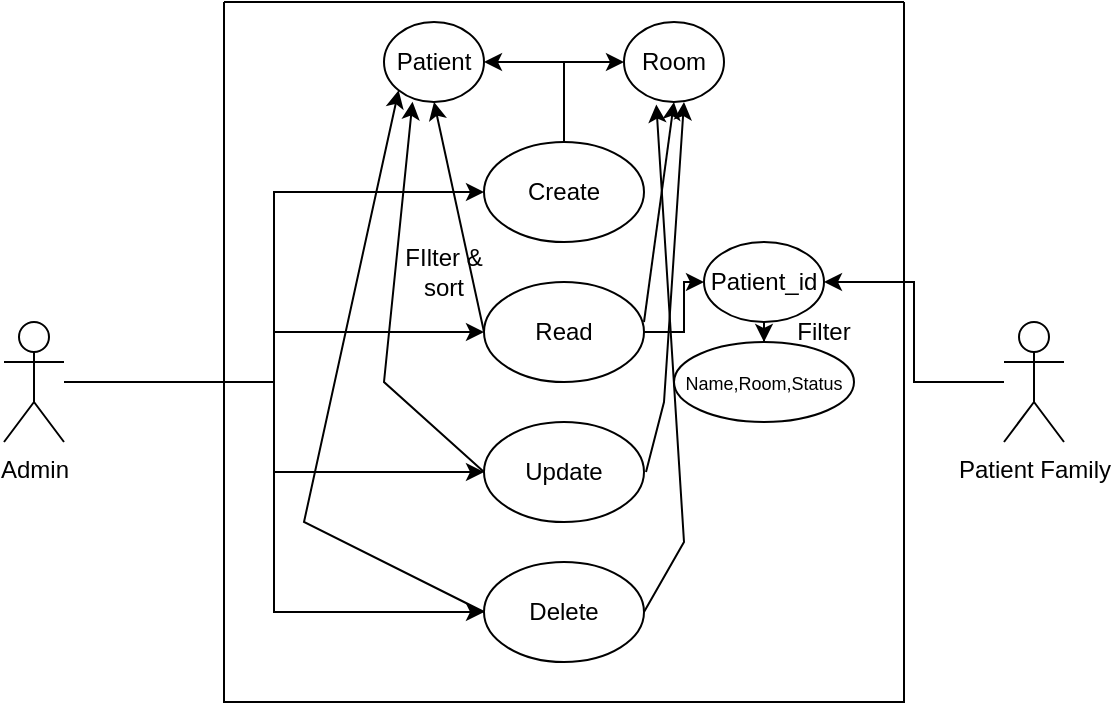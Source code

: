 <mxfile version="24.7.16" pages="7">
  <diagram name="Usecase" id="b8AXuWcvParX6ATXbOUP">
    <mxGraphModel dx="964" dy="539" grid="1" gridSize="10" guides="1" tooltips="1" connect="1" arrows="1" fold="1" page="1" pageScale="1" pageWidth="850" pageHeight="1100" math="0" shadow="0">
      <root>
        <mxCell id="0" />
        <mxCell id="1" parent="0" />
        <mxCell id="Y9FigPxtaykierwcNPQT-2" value="" style="swimlane;startSize=0;" parent="1" vertex="1">
          <mxGeometry x="250" y="90" width="340" height="350" as="geometry">
            <mxRectangle x="250" y="90" width="50" height="40" as="alternateBounds" />
          </mxGeometry>
        </mxCell>
        <mxCell id="Y9FigPxtaykierwcNPQT-14" style="edgeStyle=orthogonalEdgeStyle;rounded=0;orthogonalLoop=1;jettySize=auto;html=1;entryX=0;entryY=0.5;entryDx=0;entryDy=0;" parent="Y9FigPxtaykierwcNPQT-2" source="Y9FigPxtaykierwcNPQT-5" target="Y9FigPxtaykierwcNPQT-13" edge="1">
          <mxGeometry relative="1" as="geometry" />
        </mxCell>
        <mxCell id="Y9FigPxtaykierwcNPQT-15" style="edgeStyle=orthogonalEdgeStyle;rounded=0;orthogonalLoop=1;jettySize=auto;html=1;entryX=1;entryY=0.5;entryDx=0;entryDy=0;" parent="Y9FigPxtaykierwcNPQT-2" source="Y9FigPxtaykierwcNPQT-5" target="Y9FigPxtaykierwcNPQT-11" edge="1">
          <mxGeometry relative="1" as="geometry" />
        </mxCell>
        <mxCell id="Y9FigPxtaykierwcNPQT-5" value="Create" style="ellipse;whiteSpace=wrap;html=1;" parent="Y9FigPxtaykierwcNPQT-2" vertex="1">
          <mxGeometry x="130" y="70" width="80" height="50" as="geometry" />
        </mxCell>
        <mxCell id="Y9FigPxtaykierwcNPQT-18" style="edgeStyle=orthogonalEdgeStyle;rounded=0;orthogonalLoop=1;jettySize=auto;html=1;entryX=0;entryY=0.5;entryDx=0;entryDy=0;" parent="Y9FigPxtaykierwcNPQT-2" source="Y9FigPxtaykierwcNPQT-6" target="Y9FigPxtaykierwcNPQT-17" edge="1">
          <mxGeometry relative="1" as="geometry" />
        </mxCell>
        <mxCell id="Y9FigPxtaykierwcNPQT-6" value="Read" style="ellipse;whiteSpace=wrap;html=1;" parent="Y9FigPxtaykierwcNPQT-2" vertex="1">
          <mxGeometry x="130" y="140" width="80" height="50" as="geometry" />
        </mxCell>
        <mxCell id="Y9FigPxtaykierwcNPQT-7" value="Update" style="ellipse;whiteSpace=wrap;html=1;" parent="Y9FigPxtaykierwcNPQT-2" vertex="1">
          <mxGeometry x="130" y="210" width="80" height="50" as="geometry" />
        </mxCell>
        <mxCell id="Y9FigPxtaykierwcNPQT-8" value="Delete" style="ellipse;whiteSpace=wrap;html=1;" parent="Y9FigPxtaykierwcNPQT-2" vertex="1">
          <mxGeometry x="130" y="280" width="80" height="50" as="geometry" />
        </mxCell>
        <mxCell id="Y9FigPxtaykierwcNPQT-11" value="Patient" style="ellipse;whiteSpace=wrap;html=1;" parent="Y9FigPxtaykierwcNPQT-2" vertex="1">
          <mxGeometry x="80" y="10" width="50" height="40" as="geometry" />
        </mxCell>
        <mxCell id="Y9FigPxtaykierwcNPQT-13" value="Room" style="ellipse;whiteSpace=wrap;html=1;" parent="Y9FigPxtaykierwcNPQT-2" vertex="1">
          <mxGeometry x="200" y="10" width="50" height="40" as="geometry" />
        </mxCell>
        <mxCell id="Y9FigPxtaykierwcNPQT-21" value="" style="edgeStyle=orthogonalEdgeStyle;rounded=0;orthogonalLoop=1;jettySize=auto;html=1;" parent="Y9FigPxtaykierwcNPQT-2" source="Y9FigPxtaykierwcNPQT-17" target="Y9FigPxtaykierwcNPQT-20" edge="1">
          <mxGeometry relative="1" as="geometry" />
        </mxCell>
        <mxCell id="Y9FigPxtaykierwcNPQT-17" value="Patient_id" style="ellipse;whiteSpace=wrap;html=1;" parent="Y9FigPxtaykierwcNPQT-2" vertex="1">
          <mxGeometry x="240" y="120" width="60" height="40" as="geometry" />
        </mxCell>
        <mxCell id="Y9FigPxtaykierwcNPQT-20" value="&lt;font style=&quot;font-size: 9px;&quot;&gt;Name,Room,Status&lt;/font&gt;" style="ellipse;whiteSpace=wrap;html=1;" parent="Y9FigPxtaykierwcNPQT-2" vertex="1">
          <mxGeometry x="225" y="170" width="90" height="40" as="geometry" />
        </mxCell>
        <mxCell id="Y9FigPxtaykierwcNPQT-24" value="" style="endArrow=classic;html=1;rounded=0;exitX=0;exitY=0.5;exitDx=0;exitDy=0;entryX=0.5;entryY=1;entryDx=0;entryDy=0;" parent="Y9FigPxtaykierwcNPQT-2" source="Y9FigPxtaykierwcNPQT-6" target="Y9FigPxtaykierwcNPQT-11" edge="1">
          <mxGeometry width="50" height="50" relative="1" as="geometry">
            <mxPoint x="190" y="180" as="sourcePoint" />
            <mxPoint x="240" y="130" as="targetPoint" />
          </mxGeometry>
        </mxCell>
        <mxCell id="Y9FigPxtaykierwcNPQT-25" value="" style="endArrow=classic;html=1;rounded=0;exitX=0;exitY=0.5;exitDx=0;exitDy=0;entryX=0.5;entryY=1;entryDx=0;entryDy=0;" parent="Y9FigPxtaykierwcNPQT-2" target="Y9FigPxtaykierwcNPQT-13" edge="1">
          <mxGeometry width="50" height="50" relative="1" as="geometry">
            <mxPoint x="210" y="160" as="sourcePoint" />
            <mxPoint x="185" y="45" as="targetPoint" />
          </mxGeometry>
        </mxCell>
        <mxCell id="Y9FigPxtaykierwcNPQT-29" value="" style="endArrow=classic;html=1;rounded=0;exitX=0;exitY=0.5;exitDx=0;exitDy=0;entryX=0.285;entryY=0.996;entryDx=0;entryDy=0;entryPerimeter=0;" parent="Y9FigPxtaykierwcNPQT-2" target="Y9FigPxtaykierwcNPQT-11" edge="1">
          <mxGeometry width="50" height="50" relative="1" as="geometry">
            <mxPoint x="130" y="235" as="sourcePoint" />
            <mxPoint x="105" y="120" as="targetPoint" />
            <Array as="points">
              <mxPoint x="80" y="190" />
            </Array>
          </mxGeometry>
        </mxCell>
        <mxCell id="Y9FigPxtaykierwcNPQT-30" value="" style="endArrow=classic;html=1;rounded=0;exitX=0;exitY=0.5;exitDx=0;exitDy=0;entryX=0.6;entryY=1;entryDx=0;entryDy=0;entryPerimeter=0;" parent="Y9FigPxtaykierwcNPQT-2" target="Y9FigPxtaykierwcNPQT-13" edge="1">
          <mxGeometry width="50" height="50" relative="1" as="geometry">
            <mxPoint x="211" y="235" as="sourcePoint" />
            <mxPoint x="175" y="50" as="targetPoint" />
            <Array as="points">
              <mxPoint x="220" y="200" />
            </Array>
          </mxGeometry>
        </mxCell>
        <mxCell id="Y9FigPxtaykierwcNPQT-32" value="" style="endArrow=classic;html=1;rounded=0;exitX=0;exitY=0.5;exitDx=0;exitDy=0;entryX=0;entryY=1;entryDx=0;entryDy=0;" parent="Y9FigPxtaykierwcNPQT-2" target="Y9FigPxtaykierwcNPQT-11" edge="1">
          <mxGeometry width="50" height="50" relative="1" as="geometry">
            <mxPoint x="130" y="305" as="sourcePoint" />
            <mxPoint x="94" y="120" as="targetPoint" />
            <Array as="points">
              <mxPoint x="40" y="260" />
            </Array>
          </mxGeometry>
        </mxCell>
        <mxCell id="Y9FigPxtaykierwcNPQT-33" value="" style="endArrow=classic;html=1;rounded=0;exitX=1;exitY=0.5;exitDx=0;exitDy=0;entryX=0.323;entryY=1.032;entryDx=0;entryDy=0;entryPerimeter=0;" parent="Y9FigPxtaykierwcNPQT-2" source="Y9FigPxtaykierwcNPQT-8" target="Y9FigPxtaykierwcNPQT-13" edge="1">
          <mxGeometry width="50" height="50" relative="1" as="geometry">
            <mxPoint x="140" y="315" as="sourcePoint" />
            <mxPoint x="97" y="54" as="targetPoint" />
            <Array as="points">
              <mxPoint x="230" y="270" />
            </Array>
          </mxGeometry>
        </mxCell>
        <mxCell id="Y9FigPxtaykierwcNPQT-34" value="FIlter &amp;amp; sort" style="text;html=1;align=center;verticalAlign=middle;whiteSpace=wrap;rounded=0;" parent="Y9FigPxtaykierwcNPQT-2" vertex="1">
          <mxGeometry x="80" y="120" width="60" height="30" as="geometry" />
        </mxCell>
        <mxCell id="Y9FigPxtaykierwcNPQT-35" value="Filter" style="text;html=1;align=center;verticalAlign=middle;whiteSpace=wrap;rounded=0;" parent="Y9FigPxtaykierwcNPQT-2" vertex="1">
          <mxGeometry x="270" y="150" width="60" height="30" as="geometry" />
        </mxCell>
        <mxCell id="Y9FigPxtaykierwcNPQT-10" style="edgeStyle=orthogonalEdgeStyle;rounded=0;orthogonalLoop=1;jettySize=auto;html=1;entryX=0;entryY=0.5;entryDx=0;entryDy=0;" parent="1" source="Y9FigPxtaykierwcNPQT-3" target="Y9FigPxtaykierwcNPQT-5" edge="1">
          <mxGeometry relative="1" as="geometry" />
        </mxCell>
        <mxCell id="Y9FigPxtaykierwcNPQT-26" style="edgeStyle=orthogonalEdgeStyle;rounded=0;orthogonalLoop=1;jettySize=auto;html=1;entryX=0;entryY=0.5;entryDx=0;entryDy=0;" parent="1" source="Y9FigPxtaykierwcNPQT-3" target="Y9FigPxtaykierwcNPQT-6" edge="1">
          <mxGeometry relative="1" as="geometry" />
        </mxCell>
        <mxCell id="Y9FigPxtaykierwcNPQT-27" style="edgeStyle=orthogonalEdgeStyle;rounded=0;orthogonalLoop=1;jettySize=auto;html=1;entryX=0;entryY=0.5;entryDx=0;entryDy=0;" parent="1" source="Y9FigPxtaykierwcNPQT-3" target="Y9FigPxtaykierwcNPQT-7" edge="1">
          <mxGeometry relative="1" as="geometry" />
        </mxCell>
        <mxCell id="Y9FigPxtaykierwcNPQT-28" style="edgeStyle=orthogonalEdgeStyle;rounded=0;orthogonalLoop=1;jettySize=auto;html=1;entryX=0;entryY=0.5;entryDx=0;entryDy=0;" parent="1" source="Y9FigPxtaykierwcNPQT-3" target="Y9FigPxtaykierwcNPQT-8" edge="1">
          <mxGeometry relative="1" as="geometry" />
        </mxCell>
        <mxCell id="Y9FigPxtaykierwcNPQT-3" value="Admin" style="shape=umlActor;verticalLabelPosition=bottom;verticalAlign=top;html=1;outlineConnect=0;" parent="1" vertex="1">
          <mxGeometry x="140" y="250" width="30" height="60" as="geometry" />
        </mxCell>
        <mxCell id="Y9FigPxtaykierwcNPQT-19" style="edgeStyle=orthogonalEdgeStyle;rounded=0;orthogonalLoop=1;jettySize=auto;html=1;entryX=1;entryY=0.5;entryDx=0;entryDy=0;" parent="1" source="Y9FigPxtaykierwcNPQT-4" target="Y9FigPxtaykierwcNPQT-17" edge="1">
          <mxGeometry relative="1" as="geometry" />
        </mxCell>
        <mxCell id="Y9FigPxtaykierwcNPQT-4" value="Patient Family" style="shape=umlActor;verticalLabelPosition=bottom;verticalAlign=top;html=1;outlineConnect=0;" parent="1" vertex="1">
          <mxGeometry x="640" y="250" width="30" height="60" as="geometry" />
        </mxCell>
      </root>
    </mxGraphModel>
  </diagram>
  <diagram id="m8-y487iArBeyhjxkith" name="Main Flow Chart">
    <mxGraphModel dx="1997" dy="1117" grid="1" gridSize="10" guides="1" tooltips="1" connect="1" arrows="1" fold="1" page="1" pageScale="1" pageWidth="850" pageHeight="1100" math="0" shadow="0">
      <root>
        <mxCell id="0" />
        <mxCell id="1" parent="0" />
        <mxCell id="XXEJRpqNJzU3Wcr4bTiC-5" value="" style="edgeStyle=orthogonalEdgeStyle;rounded=0;orthogonalLoop=1;jettySize=auto;html=1;" edge="1" parent="1" source="XXEJRpqNJzU3Wcr4bTiC-1" target="XXEJRpqNJzU3Wcr4bTiC-4">
          <mxGeometry relative="1" as="geometry" />
        </mxCell>
        <mxCell id="XXEJRpqNJzU3Wcr4bTiC-1" value="Start" style="ellipse;whiteSpace=wrap;html=1;" vertex="1" parent="1">
          <mxGeometry x="205" y="20" width="120" height="80" as="geometry" />
        </mxCell>
        <mxCell id="XXEJRpqNJzU3Wcr4bTiC-7" value="" style="edgeStyle=orthogonalEdgeStyle;rounded=0;orthogonalLoop=1;jettySize=auto;html=1;" edge="1" parent="1" source="XXEJRpqNJzU3Wcr4bTiC-4" target="XXEJRpqNJzU3Wcr4bTiC-6">
          <mxGeometry relative="1" as="geometry" />
        </mxCell>
        <mxCell id="XXEJRpqNJzU3Wcr4bTiC-4" value="Menu" style="whiteSpace=wrap;html=1;" vertex="1" parent="1">
          <mxGeometry x="205" y="140" width="120" height="60" as="geometry" />
        </mxCell>
        <mxCell id="XXEJRpqNJzU3Wcr4bTiC-11" value="" style="edgeStyle=orthogonalEdgeStyle;rounded=0;orthogonalLoop=1;jettySize=auto;html=1;" edge="1" parent="1" source="XXEJRpqNJzU3Wcr4bTiC-6" target="XXEJRpqNJzU3Wcr4bTiC-10">
          <mxGeometry relative="1" as="geometry" />
        </mxCell>
        <mxCell id="XXEJRpqNJzU3Wcr4bTiC-24" value="" style="edgeStyle=orthogonalEdgeStyle;rounded=0;orthogonalLoop=1;jettySize=auto;html=1;" edge="1" parent="1" source="XXEJRpqNJzU3Wcr4bTiC-6" target="XXEJRpqNJzU3Wcr4bTiC-23">
          <mxGeometry relative="1" as="geometry" />
        </mxCell>
        <mxCell id="XXEJRpqNJzU3Wcr4bTiC-6" value="Admin" style="rhombus;whiteSpace=wrap;html=1;" vertex="1" parent="1">
          <mxGeometry x="225" y="250" width="80" height="80" as="geometry" />
        </mxCell>
        <mxCell id="-X8nthBePjr7AiujhFly-3" value="" style="edgeStyle=orthogonalEdgeStyle;rounded=0;orthogonalLoop=1;jettySize=auto;html=1;" edge="1" parent="1" source="XXEJRpqNJzU3Wcr4bTiC-10" target="-X8nthBePjr7AiujhFly-2">
          <mxGeometry relative="1" as="geometry" />
        </mxCell>
        <mxCell id="-X8nthBePjr7AiujhFly-6" value="" style="edgeStyle=orthogonalEdgeStyle;rounded=0;orthogonalLoop=1;jettySize=auto;html=1;" edge="1" parent="1" source="XXEJRpqNJzU3Wcr4bTiC-10" target="-X8nthBePjr7AiujhFly-5">
          <mxGeometry relative="1" as="geometry" />
        </mxCell>
        <mxCell id="-X8nthBePjr7AiujhFly-8" value="" style="edgeStyle=orthogonalEdgeStyle;rounded=0;orthogonalLoop=1;jettySize=auto;html=1;" edge="1" parent="1" source="XXEJRpqNJzU3Wcr4bTiC-10" target="-X8nthBePjr7AiujhFly-7">
          <mxGeometry relative="1" as="geometry" />
        </mxCell>
        <mxCell id="-X8nthBePjr7AiujhFly-9" value="" style="edgeStyle=orthogonalEdgeStyle;rounded=0;orthogonalLoop=1;jettySize=auto;html=1;" edge="1" parent="1" source="XXEJRpqNJzU3Wcr4bTiC-10" target="-X8nthBePjr7AiujhFly-7">
          <mxGeometry relative="1" as="geometry" />
        </mxCell>
        <mxCell id="-X8nthBePjr7AiujhFly-11" value="" style="edgeStyle=orthogonalEdgeStyle;rounded=0;orthogonalLoop=1;jettySize=auto;html=1;" edge="1" parent="1" source="XXEJRpqNJzU3Wcr4bTiC-10" target="-X8nthBePjr7AiujhFly-10">
          <mxGeometry relative="1" as="geometry" />
        </mxCell>
        <mxCell id="XXEJRpqNJzU3Wcr4bTiC-10" value="Admin Menu" style="whiteSpace=wrap;html=1;" vertex="1" parent="1">
          <mxGeometry x="390" y="260" width="120" height="60" as="geometry" />
        </mxCell>
        <mxCell id="XXEJRpqNJzU3Wcr4bTiC-15" value="Yes" style="text;html=1;align=center;verticalAlign=middle;resizable=0;points=[];autosize=1;strokeColor=none;fillColor=none;" vertex="1" parent="1">
          <mxGeometry x="350" y="258" width="40" height="30" as="geometry" />
        </mxCell>
        <mxCell id="XXEJRpqNJzU3Wcr4bTiC-35" value="" style="edgeStyle=orthogonalEdgeStyle;rounded=0;orthogonalLoop=1;jettySize=auto;html=1;" edge="1" parent="1" source="XXEJRpqNJzU3Wcr4bTiC-21" target="XXEJRpqNJzU3Wcr4bTiC-34">
          <mxGeometry relative="1" as="geometry" />
        </mxCell>
        <mxCell id="XXEJRpqNJzU3Wcr4bTiC-21" value="Patient Family Menu" style="whiteSpace=wrap;html=1;" vertex="1" parent="1">
          <mxGeometry x="430" y="424" width="120" height="60" as="geometry" />
        </mxCell>
        <mxCell id="XXEJRpqNJzU3Wcr4bTiC-28" style="edgeStyle=orthogonalEdgeStyle;rounded=0;orthogonalLoop=1;jettySize=auto;html=1;entryX=0.5;entryY=0;entryDx=0;entryDy=0;" edge="1" parent="1" source="XXEJRpqNJzU3Wcr4bTiC-23" target="XXEJRpqNJzU3Wcr4bTiC-27">
          <mxGeometry relative="1" as="geometry" />
        </mxCell>
        <mxCell id="XXEJRpqNJzU3Wcr4bTiC-23" value="Patient Fam" style="rhombus;whiteSpace=wrap;html=1;" vertex="1" parent="1">
          <mxGeometry x="225" y="410" width="80" height="80" as="geometry" />
        </mxCell>
        <mxCell id="XXEJRpqNJzU3Wcr4bTiC-25" style="edgeStyle=orthogonalEdgeStyle;rounded=0;orthogonalLoop=1;jettySize=auto;html=1;entryX=-0.008;entryY=0.438;entryDx=0;entryDy=0;entryPerimeter=0;" edge="1" parent="1" source="XXEJRpqNJzU3Wcr4bTiC-23" target="XXEJRpqNJzU3Wcr4bTiC-21">
          <mxGeometry relative="1" as="geometry" />
        </mxCell>
        <mxCell id="XXEJRpqNJzU3Wcr4bTiC-27" value="Exit" style="ellipse;whiteSpace=wrap;html=1;" vertex="1" parent="1">
          <mxGeometry x="205" y="530" width="120" height="80" as="geometry" />
        </mxCell>
        <mxCell id="XXEJRpqNJzU3Wcr4bTiC-29" value="No" style="text;html=1;align=center;verticalAlign=middle;resizable=0;points=[];autosize=1;strokeColor=none;fillColor=none;" vertex="1" parent="1">
          <mxGeometry x="265" y="350" width="40" height="30" as="geometry" />
        </mxCell>
        <mxCell id="XXEJRpqNJzU3Wcr4bTiC-30" value="Yes" style="text;html=1;align=center;verticalAlign=middle;resizable=0;points=[];autosize=1;strokeColor=none;fillColor=none;" vertex="1" parent="1">
          <mxGeometry x="340" y="420" width="40" height="30" as="geometry" />
        </mxCell>
        <mxCell id="XXEJRpqNJzU3Wcr4bTiC-31" value="No" style="text;html=1;align=center;verticalAlign=middle;resizable=0;points=[];autosize=1;strokeColor=none;fillColor=none;" vertex="1" parent="1">
          <mxGeometry x="265" y="484" width="40" height="30" as="geometry" />
        </mxCell>
        <mxCell id="XXEJRpqNJzU3Wcr4bTiC-34" value="E" style="ellipse;whiteSpace=wrap;html=1;" vertex="1" parent="1">
          <mxGeometry x="580" y="414" width="80" height="80" as="geometry" />
        </mxCell>
        <mxCell id="XXEJRpqNJzU3Wcr4bTiC-37" style="edgeStyle=orthogonalEdgeStyle;rounded=0;orthogonalLoop=1;jettySize=auto;html=1;entryX=0;entryY=0.5;entryDx=0;entryDy=0;" edge="1" parent="1" source="XXEJRpqNJzU3Wcr4bTiC-36" target="XXEJRpqNJzU3Wcr4bTiC-4">
          <mxGeometry relative="1" as="geometry" />
        </mxCell>
        <mxCell id="XXEJRpqNJzU3Wcr4bTiC-36" value="F" style="ellipse;whiteSpace=wrap;html=1;" vertex="1" parent="1">
          <mxGeometry x="30" y="130" width="80" height="80" as="geometry" />
        </mxCell>
        <mxCell id="-X8nthBePjr7AiujhFly-13" value="" style="edgeStyle=orthogonalEdgeStyle;rounded=0;orthogonalLoop=1;jettySize=auto;html=1;" edge="1" parent="1" source="-X8nthBePjr7AiujhFly-2" target="-X8nthBePjr7AiujhFly-12">
          <mxGeometry relative="1" as="geometry" />
        </mxCell>
        <mxCell id="-X8nthBePjr7AiujhFly-2" value="Create" style="whiteSpace=wrap;html=1;" vertex="1" parent="1">
          <mxGeometry x="510" y="60" width="120" height="60" as="geometry" />
        </mxCell>
        <mxCell id="-X8nthBePjr7AiujhFly-15" value="" style="edgeStyle=orthogonalEdgeStyle;rounded=0;orthogonalLoop=1;jettySize=auto;html=1;" edge="1" parent="1" source="-X8nthBePjr7AiujhFly-5" target="-X8nthBePjr7AiujhFly-14">
          <mxGeometry relative="1" as="geometry" />
        </mxCell>
        <mxCell id="-X8nthBePjr7AiujhFly-5" value="Read" style="whiteSpace=wrap;html=1;" vertex="1" parent="1">
          <mxGeometry x="590" y="160" width="120" height="60" as="geometry" />
        </mxCell>
        <mxCell id="-X8nthBePjr7AiujhFly-21" value="" style="edgeStyle=orthogonalEdgeStyle;rounded=0;orthogonalLoop=1;jettySize=auto;html=1;" edge="1" parent="1" source="-X8nthBePjr7AiujhFly-7" target="-X8nthBePjr7AiujhFly-20">
          <mxGeometry relative="1" as="geometry" />
        </mxCell>
        <mxCell id="-X8nthBePjr7AiujhFly-7" value="Delete" style="whiteSpace=wrap;html=1;" vertex="1" parent="1">
          <mxGeometry x="500" y="335" width="120" height="60" as="geometry" />
        </mxCell>
        <mxCell id="-X8nthBePjr7AiujhFly-17" value="" style="edgeStyle=orthogonalEdgeStyle;rounded=0;orthogonalLoop=1;jettySize=auto;html=1;" edge="1" parent="1" source="-X8nthBePjr7AiujhFly-10" target="-X8nthBePjr7AiujhFly-16">
          <mxGeometry relative="1" as="geometry" />
        </mxCell>
        <mxCell id="-X8nthBePjr7AiujhFly-10" value="Update" style="whiteSpace=wrap;html=1;" vertex="1" parent="1">
          <mxGeometry x="680" y="258" width="120" height="60" as="geometry" />
        </mxCell>
        <mxCell id="-X8nthBePjr7AiujhFly-12" value="a" style="ellipse;whiteSpace=wrap;html=1;" vertex="1" parent="1">
          <mxGeometry x="670" y="30" width="80" height="80" as="geometry" />
        </mxCell>
        <mxCell id="-X8nthBePjr7AiujhFly-14" value="B" style="ellipse;whiteSpace=wrap;html=1;" vertex="1" parent="1">
          <mxGeometry x="750" y="150" width="80" height="80" as="geometry" />
        </mxCell>
        <mxCell id="-X8nthBePjr7AiujhFly-16" value="C" style="ellipse;whiteSpace=wrap;html=1;" vertex="1" parent="1">
          <mxGeometry x="740" y="370" width="80" height="80" as="geometry" />
        </mxCell>
        <mxCell id="-X8nthBePjr7AiujhFly-20" value="D" style="ellipse;whiteSpace=wrap;html=1;" vertex="1" parent="1">
          <mxGeometry x="640" y="330" width="80" height="80" as="geometry" />
        </mxCell>
      </root>
    </mxGraphModel>
  </diagram>
  <diagram id="iaLH7_X8vUFf0CGwfGtg" name="Flowchart Read Actor Patient">
    <mxGraphModel dx="1398" dy="782" grid="1" gridSize="10" guides="1" tooltips="1" connect="1" arrows="1" fold="1" page="1" pageScale="1" pageWidth="850" pageHeight="1100" math="0" shadow="0">
      <root>
        <mxCell id="0" />
        <mxCell id="1" parent="0" />
        <mxCell id="RnMqkkJ-I_OzIbfLoQR5-3" value="" style="edgeStyle=orthogonalEdgeStyle;rounded=0;orthogonalLoop=1;jettySize=auto;html=1;" edge="1" parent="1" source="RnMqkkJ-I_OzIbfLoQR5-1" target="RnMqkkJ-I_OzIbfLoQR5-2">
          <mxGeometry relative="1" as="geometry" />
        </mxCell>
        <mxCell id="RnMqkkJ-I_OzIbfLoQR5-1" value="E" style="ellipse;whiteSpace=wrap;html=1;aspect=fixed;" vertex="1" parent="1">
          <mxGeometry x="130" y="40" width="80" height="80" as="geometry" />
        </mxCell>
        <mxCell id="RnMqkkJ-I_OzIbfLoQR5-5" value="" style="edgeStyle=orthogonalEdgeStyle;rounded=0;orthogonalLoop=1;jettySize=auto;html=1;" edge="1" parent="1" source="RnMqkkJ-I_OzIbfLoQR5-2" target="RnMqkkJ-I_OzIbfLoQR5-4">
          <mxGeometry relative="1" as="geometry" />
        </mxCell>
        <mxCell id="RnMqkkJ-I_OzIbfLoQR5-2" value="Input patient_id" style="whiteSpace=wrap;html=1;" vertex="1" parent="1">
          <mxGeometry x="270" y="50" width="120" height="60" as="geometry" />
        </mxCell>
        <mxCell id="RnMqkkJ-I_OzIbfLoQR5-6" style="edgeStyle=orthogonalEdgeStyle;rounded=0;orthogonalLoop=1;jettySize=auto;html=1;entryX=1;entryY=0.5;entryDx=0;entryDy=0;" edge="1" parent="1" source="RnMqkkJ-I_OzIbfLoQR5-4" target="RnMqkkJ-I_OzIbfLoQR5-2">
          <mxGeometry relative="1" as="geometry">
            <Array as="points">
              <mxPoint x="410" y="220" />
              <mxPoint x="410" y="80" />
            </Array>
          </mxGeometry>
        </mxCell>
        <mxCell id="RnMqkkJ-I_OzIbfLoQR5-9" value="" style="edgeStyle=orthogonalEdgeStyle;rounded=0;orthogonalLoop=1;jettySize=auto;html=1;" edge="1" parent="1" source="RnMqkkJ-I_OzIbfLoQR5-4" target="RnMqkkJ-I_OzIbfLoQR5-8">
          <mxGeometry relative="1" as="geometry" />
        </mxCell>
        <mxCell id="RnMqkkJ-I_OzIbfLoQR5-4" value="Founded?" style="rhombus;whiteSpace=wrap;html=1;" vertex="1" parent="1">
          <mxGeometry x="290" y="180" width="80" height="80" as="geometry" />
        </mxCell>
        <mxCell id="RnMqkkJ-I_OzIbfLoQR5-7" value="No" style="text;html=1;align=center;verticalAlign=middle;resizable=0;points=[];autosize=1;strokeColor=none;fillColor=none;" vertex="1" parent="1">
          <mxGeometry x="410" y="140" width="40" height="30" as="geometry" />
        </mxCell>
        <mxCell id="iVgjGl6SX8KU5YZnGqm1-2" value="" style="edgeStyle=orthogonalEdgeStyle;rounded=0;orthogonalLoop=1;jettySize=auto;html=1;" edge="1" parent="1" source="RnMqkkJ-I_OzIbfLoQR5-8" target="iVgjGl6SX8KU5YZnGqm1-1">
          <mxGeometry relative="1" as="geometry" />
        </mxCell>
        <mxCell id="RnMqkkJ-I_OzIbfLoQR5-8" value="Display&lt;div&gt;(name, Room, Status)&lt;/div&gt;" style="whiteSpace=wrap;html=1;" vertex="1" parent="1">
          <mxGeometry x="270" y="330" width="120" height="60" as="geometry" />
        </mxCell>
        <mxCell id="RnMqkkJ-I_OzIbfLoQR5-10" value="Yes" style="text;html=1;align=center;verticalAlign=middle;resizable=0;points=[];autosize=1;strokeColor=none;fillColor=none;" vertex="1" parent="1">
          <mxGeometry x="330" y="270" width="40" height="30" as="geometry" />
        </mxCell>
        <mxCell id="iVgjGl6SX8KU5YZnGqm1-1" value="F" style="ellipse;whiteSpace=wrap;html=1;" vertex="1" parent="1">
          <mxGeometry x="290" y="460" width="80" height="80" as="geometry" />
        </mxCell>
      </root>
    </mxGraphModel>
  </diagram>
  <diagram id="EifU2XU3mgSAGUPBWLAw" name="Flowchart Add Actor admin">
    <mxGraphModel dx="1398" dy="1882" grid="1" gridSize="10" guides="1" tooltips="1" connect="1" arrows="1" fold="1" page="1" pageScale="1" pageWidth="850" pageHeight="1100" math="0" shadow="0">
      <root>
        <mxCell id="0" />
        <mxCell id="1" parent="0" />
        <mxCell id="A16EviHsCIkHQQKxcXTt-1" value="" style="edgeStyle=orthogonalEdgeStyle;rounded=0;orthogonalLoop=1;jettySize=auto;html=1;" edge="1" parent="1" source="A16EviHsCIkHQQKxcXTt-2" target="A16EviHsCIkHQQKxcXTt-4">
          <mxGeometry relative="1" as="geometry" />
        </mxCell>
        <mxCell id="A16EviHsCIkHQQKxcXTt-2" value="A" style="ellipse;whiteSpace=wrap;html=1;aspect=fixed;" vertex="1" parent="1">
          <mxGeometry x="40" y="30" width="80" height="80" as="geometry" />
        </mxCell>
        <mxCell id="A16EviHsCIkHQQKxcXTt-3" value="" style="edgeStyle=orthogonalEdgeStyle;rounded=0;orthogonalLoop=1;jettySize=auto;html=1;" edge="1" parent="1" source="A16EviHsCIkHQQKxcXTt-4" target="A16EviHsCIkHQQKxcXTt-7">
          <mxGeometry relative="1" as="geometry" />
        </mxCell>
        <mxCell id="A16EviHsCIkHQQKxcXTt-4" value="Menu" style="whiteSpace=wrap;html=1;" vertex="1" parent="1">
          <mxGeometry x="150" y="40" width="120" height="60" as="geometry" />
        </mxCell>
        <mxCell id="A16EviHsCIkHQQKxcXTt-15" value="" style="edgeStyle=orthogonalEdgeStyle;rounded=0;orthogonalLoop=1;jettySize=auto;html=1;" edge="1" parent="1" source="A16EviHsCIkHQQKxcXTt-7" target="A16EviHsCIkHQQKxcXTt-14">
          <mxGeometry relative="1" as="geometry" />
        </mxCell>
        <mxCell id="A16EviHsCIkHQQKxcXTt-20" value="" style="edgeStyle=orthogonalEdgeStyle;rounded=0;orthogonalLoop=1;jettySize=auto;html=1;" edge="1" parent="1" source="A16EviHsCIkHQQKxcXTt-7" target="A16EviHsCIkHQQKxcXTt-19">
          <mxGeometry relative="1" as="geometry" />
        </mxCell>
        <mxCell id="A16EviHsCIkHQQKxcXTt-7" value="Add patient" style="rhombus;whiteSpace=wrap;html=1;" vertex="1" parent="1">
          <mxGeometry x="170" y="140" width="80" height="80" as="geometry" />
        </mxCell>
        <mxCell id="A16EviHsCIkHQQKxcXTt-9" value="" style="edgeStyle=orthogonalEdgeStyle;rounded=0;orthogonalLoop=1;jettySize=auto;html=1;" edge="1" parent="1" target="A16EviHsCIkHQQKxcXTt-12">
          <mxGeometry relative="1" as="geometry">
            <mxPoint x="1060" y="-30" as="sourcePoint" />
          </mxGeometry>
        </mxCell>
        <mxCell id="A16EviHsCIkHQQKxcXTt-12" value="F" style="ellipse;whiteSpace=wrap;html=1;" vertex="1" parent="1">
          <mxGeometry x="1020" y="40" width="80" height="80" as="geometry" />
        </mxCell>
        <mxCell id="A16EviHsCIkHQQKxcXTt-17" value="" style="edgeStyle=orthogonalEdgeStyle;rounded=0;orthogonalLoop=1;jettySize=auto;html=1;" edge="1" parent="1" source="A16EviHsCIkHQQKxcXTt-14" target="A16EviHsCIkHQQKxcXTt-16">
          <mxGeometry relative="1" as="geometry" />
        </mxCell>
        <mxCell id="A16EviHsCIkHQQKxcXTt-22" value="" style="edgeStyle=orthogonalEdgeStyle;rounded=0;orthogonalLoop=1;jettySize=auto;html=1;" edge="1" parent="1" source="A16EviHsCIkHQQKxcXTt-14" target="A16EviHsCIkHQQKxcXTt-21">
          <mxGeometry relative="1" as="geometry" />
        </mxCell>
        <mxCell id="A16EviHsCIkHQQKxcXTt-23" style="edgeStyle=orthogonalEdgeStyle;rounded=0;orthogonalLoop=1;jettySize=auto;html=1;entryX=0;entryY=0.75;entryDx=0;entryDy=0;" edge="1" parent="1" source="A16EviHsCIkHQQKxcXTt-14" target="A16EviHsCIkHQQKxcXTt-4">
          <mxGeometry relative="1" as="geometry">
            <Array as="points">
              <mxPoint x="130" y="300" />
              <mxPoint x="130" y="85" />
            </Array>
          </mxGeometry>
        </mxCell>
        <mxCell id="A16EviHsCIkHQQKxcXTt-14" value="Add Room" style="rhombus;whiteSpace=wrap;html=1;" vertex="1" parent="1">
          <mxGeometry x="170" y="260" width="80" height="80" as="geometry" />
        </mxCell>
        <mxCell id="A16EviHsCIkHQQKxcXTt-16" value="F" style="ellipse;whiteSpace=wrap;html=1;" vertex="1" parent="1">
          <mxGeometry x="170" y="390" width="80" height="80" as="geometry" />
        </mxCell>
        <mxCell id="A16EviHsCIkHQQKxcXTt-28" value="" style="edgeStyle=orthogonalEdgeStyle;rounded=0;orthogonalLoop=1;jettySize=auto;html=1;" edge="1" parent="1" source="A16EviHsCIkHQQKxcXTt-19" target="A16EviHsCIkHQQKxcXTt-27">
          <mxGeometry relative="1" as="geometry" />
        </mxCell>
        <mxCell id="A16EviHsCIkHQQKxcXTt-19" value="input&lt;div&gt;(name, disease, status)&lt;/div&gt;" style="whiteSpace=wrap;html=1;" vertex="1" parent="1">
          <mxGeometry x="305" y="150" width="120" height="60" as="geometry" />
        </mxCell>
        <mxCell id="A16EviHsCIkHQQKxcXTt-30" value="" style="edgeStyle=orthogonalEdgeStyle;rounded=0;orthogonalLoop=1;jettySize=auto;html=1;" edge="1" parent="1" source="A16EviHsCIkHQQKxcXTt-21" target="A16EviHsCIkHQQKxcXTt-29">
          <mxGeometry relative="1" as="geometry" />
        </mxCell>
        <mxCell id="A16EviHsCIkHQQKxcXTt-21" value="input(class)" style="whiteSpace=wrap;html=1;" vertex="1" parent="1">
          <mxGeometry x="305" y="270" width="120" height="60" as="geometry" />
        </mxCell>
        <mxCell id="A16EviHsCIkHQQKxcXTt-24" value="yes" style="text;html=1;align=center;verticalAlign=middle;resizable=0;points=[];autosize=1;strokeColor=none;fillColor=none;" vertex="1" parent="1">
          <mxGeometry x="250" y="150" width="40" height="30" as="geometry" />
        </mxCell>
        <mxCell id="A16EviHsCIkHQQKxcXTt-25" value="yes" style="text;html=1;align=center;verticalAlign=middle;resizable=0;points=[];autosize=1;strokeColor=none;fillColor=none;" vertex="1" parent="1">
          <mxGeometry x="250" y="270" width="40" height="30" as="geometry" />
        </mxCell>
        <mxCell id="A16EviHsCIkHQQKxcXTt-26" value="no" style="text;html=1;align=center;verticalAlign=middle;resizable=0;points=[];autosize=1;strokeColor=none;fillColor=none;" vertex="1" parent="1">
          <mxGeometry x="170" y="220" width="40" height="30" as="geometry" />
        </mxCell>
        <mxCell id="A16EviHsCIkHQQKxcXTt-31" style="edgeStyle=orthogonalEdgeStyle;rounded=0;orthogonalLoop=1;jettySize=auto;html=1;entryX=1;entryY=0.25;entryDx=0;entryDy=0;" edge="1" parent="1" source="A16EviHsCIkHQQKxcXTt-27" target="A16EviHsCIkHQQKxcXTt-4">
          <mxGeometry relative="1" as="geometry">
            <Array as="points">
              <mxPoint x="790" y="180" />
              <mxPoint x="790" y="50" />
              <mxPoint x="270" y="50" />
            </Array>
          </mxGeometry>
        </mxCell>
        <mxCell id="A16EviHsCIkHQQKxcXTt-27" value="dict patient updated" style="whiteSpace=wrap;html=1;" vertex="1" parent="1">
          <mxGeometry x="505" y="150" width="120" height="60" as="geometry" />
        </mxCell>
        <mxCell id="A16EviHsCIkHQQKxcXTt-32" style="edgeStyle=orthogonalEdgeStyle;rounded=0;orthogonalLoop=1;jettySize=auto;html=1;entryX=1;entryY=0.5;entryDx=0;entryDy=0;" edge="1" parent="1" source="A16EviHsCIkHQQKxcXTt-29" target="A16EviHsCIkHQQKxcXTt-4">
          <mxGeometry relative="1" as="geometry">
            <Array as="points">
              <mxPoint x="600" y="70" />
            </Array>
          </mxGeometry>
        </mxCell>
        <mxCell id="A16EviHsCIkHQQKxcXTt-29" value="dict rooms updated" style="whiteSpace=wrap;html=1;" vertex="1" parent="1">
          <mxGeometry x="505" y="270" width="120" height="60" as="geometry" />
        </mxCell>
        <mxCell id="bMd2ly1zPi4ABHxUSrpK-1" value="no" style="text;html=1;align=center;verticalAlign=middle;resizable=0;points=[];autosize=1;strokeColor=none;fillColor=none;" vertex="1" parent="1">
          <mxGeometry x="130" y="270" width="40" height="30" as="geometry" />
        </mxCell>
      </root>
    </mxGraphModel>
  </diagram>
  <diagram id="9zEsg-eA38KFshIPtc82" name="Flowchart read actor admin">
    <mxGraphModel dx="932" dy="521" grid="1" gridSize="10" guides="1" tooltips="1" connect="1" arrows="1" fold="1" page="1" pageScale="1" pageWidth="850" pageHeight="1100" math="0" shadow="0">
      <root>
        <mxCell id="0" />
        <mxCell id="1" parent="0" />
        <mxCell id="Vgfe2141Xp2tug-QlEBC-1" value="" style="edgeStyle=orthogonalEdgeStyle;rounded=0;orthogonalLoop=1;jettySize=auto;html=1;" edge="1" parent="1" source="Vgfe2141Xp2tug-QlEBC-2" target="Vgfe2141Xp2tug-QlEBC-4">
          <mxGeometry relative="1" as="geometry" />
        </mxCell>
        <mxCell id="Vgfe2141Xp2tug-QlEBC-2" value="A" style="ellipse;whiteSpace=wrap;html=1;aspect=fixed;" vertex="1" parent="1">
          <mxGeometry x="40" y="30" width="80" height="80" as="geometry" />
        </mxCell>
        <mxCell id="Vgfe2141Xp2tug-QlEBC-3" value="" style="edgeStyle=orthogonalEdgeStyle;rounded=0;orthogonalLoop=1;jettySize=auto;html=1;" edge="1" parent="1" source="Vgfe2141Xp2tug-QlEBC-4" target="Vgfe2141Xp2tug-QlEBC-7">
          <mxGeometry relative="1" as="geometry" />
        </mxCell>
        <mxCell id="Vgfe2141Xp2tug-QlEBC-4" value="Menu" style="whiteSpace=wrap;html=1;" vertex="1" parent="1">
          <mxGeometry x="150" y="40" width="120" height="60" as="geometry" />
        </mxCell>
        <mxCell id="Vgfe2141Xp2tug-QlEBC-5" value="" style="edgeStyle=orthogonalEdgeStyle;rounded=0;orthogonalLoop=1;jettySize=auto;html=1;" edge="1" parent="1" source="Vgfe2141Xp2tug-QlEBC-7" target="Vgfe2141Xp2tug-QlEBC-11">
          <mxGeometry relative="1" as="geometry" />
        </mxCell>
        <mxCell id="Vgfe2141Xp2tug-QlEBC-6" value="" style="edgeStyle=orthogonalEdgeStyle;rounded=0;orthogonalLoop=1;jettySize=auto;html=1;" edge="1" parent="1" source="Vgfe2141Xp2tug-QlEBC-7" target="Vgfe2141Xp2tug-QlEBC-14">
          <mxGeometry relative="1" as="geometry" />
        </mxCell>
        <mxCell id="Vgfe2141Xp2tug-QlEBC-7" value="read patient" style="rhombus;whiteSpace=wrap;html=1;" vertex="1" parent="1">
          <mxGeometry x="170" y="140" width="80" height="80" as="geometry" />
        </mxCell>
        <mxCell id="Vgfe2141Xp2tug-QlEBC-9" value="" style="edgeStyle=orthogonalEdgeStyle;rounded=0;orthogonalLoop=1;jettySize=auto;html=1;" edge="1" parent="1" source="Vgfe2141Xp2tug-QlEBC-11" target="Vgfe2141Xp2tug-QlEBC-16">
          <mxGeometry relative="1" as="geometry" />
        </mxCell>
        <mxCell id="eYAmmJWwfbhA4X5Bt3eZ-2" value="" style="edgeStyle=orthogonalEdgeStyle;rounded=0;orthogonalLoop=1;jettySize=auto;html=1;" edge="1" parent="1" source="Vgfe2141Xp2tug-QlEBC-11" target="eYAmmJWwfbhA4X5Bt3eZ-1">
          <mxGeometry relative="1" as="geometry" />
        </mxCell>
        <mxCell id="Vgfe2141Xp2tug-QlEBC-11" value="read room" style="rhombus;whiteSpace=wrap;html=1;" vertex="1" parent="1">
          <mxGeometry x="170" y="260" width="80" height="80" as="geometry" />
        </mxCell>
        <mxCell id="sDPCgbHzBv4IAEbjmfmA-4" style="edgeStyle=orthogonalEdgeStyle;rounded=0;orthogonalLoop=1;jettySize=auto;html=1;entryX=1;entryY=0.5;entryDx=0;entryDy=0;" edge="1" parent="1" source="Vgfe2141Xp2tug-QlEBC-14" target="Vgfe2141Xp2tug-QlEBC-4">
          <mxGeometry relative="1" as="geometry">
            <Array as="points">
              <mxPoint x="510" y="180" />
              <mxPoint x="510" y="100" />
              <mxPoint x="290" y="100" />
              <mxPoint x="290" y="70" />
            </Array>
          </mxGeometry>
        </mxCell>
        <mxCell id="Vgfe2141Xp2tug-QlEBC-14" value="Show all patient data" style="whiteSpace=wrap;html=1;" vertex="1" parent="1">
          <mxGeometry x="305" y="150" width="120" height="60" as="geometry" />
        </mxCell>
        <mxCell id="Vgfe2141Xp2tug-QlEBC-15" value="" style="edgeStyle=orthogonalEdgeStyle;rounded=0;orthogonalLoop=1;jettySize=auto;html=1;entryX=1;entryY=0.5;entryDx=0;entryDy=0;" edge="1" parent="1" source="Vgfe2141Xp2tug-QlEBC-16" target="Vgfe2141Xp2tug-QlEBC-4">
          <mxGeometry relative="1" as="geometry">
            <mxPoint x="505" y="300" as="targetPoint" />
            <Array as="points">
              <mxPoint x="540" y="300" />
              <mxPoint x="540" y="70" />
            </Array>
          </mxGeometry>
        </mxCell>
        <mxCell id="Vgfe2141Xp2tug-QlEBC-16" value="Show all room data" style="whiteSpace=wrap;html=1;" vertex="1" parent="1">
          <mxGeometry x="305" y="270" width="120" height="60" as="geometry" />
        </mxCell>
        <mxCell id="Vgfe2141Xp2tug-QlEBC-17" value="yes" style="text;html=1;align=center;verticalAlign=middle;resizable=0;points=[];autosize=1;strokeColor=none;fillColor=none;" vertex="1" parent="1">
          <mxGeometry x="250" y="150" width="40" height="30" as="geometry" />
        </mxCell>
        <mxCell id="Vgfe2141Xp2tug-QlEBC-18" value="yes" style="text;html=1;align=center;verticalAlign=middle;resizable=0;points=[];autosize=1;strokeColor=none;fillColor=none;" vertex="1" parent="1">
          <mxGeometry x="250" y="270" width="40" height="30" as="geometry" />
        </mxCell>
        <mxCell id="Vgfe2141Xp2tug-QlEBC-19" value="No" style="text;html=1;align=center;verticalAlign=middle;resizable=0;points=[];autosize=1;strokeColor=none;fillColor=none;" vertex="1" parent="1">
          <mxGeometry x="170" y="220" width="40" height="30" as="geometry" />
        </mxCell>
        <mxCell id="eYAmmJWwfbhA4X5Bt3eZ-4" value="" style="edgeStyle=orthogonalEdgeStyle;rounded=0;orthogonalLoop=1;jettySize=auto;html=1;" edge="1" parent="1" source="eYAmmJWwfbhA4X5Bt3eZ-1" target="eYAmmJWwfbhA4X5Bt3eZ-3">
          <mxGeometry relative="1" as="geometry" />
        </mxCell>
        <mxCell id="sDPCgbHzBv4IAEbjmfmA-6" value="" style="edgeStyle=orthogonalEdgeStyle;rounded=0;orthogonalLoop=1;jettySize=auto;html=1;" edge="1" parent="1" source="eYAmmJWwfbhA4X5Bt3eZ-1" target="sDPCgbHzBv4IAEbjmfmA-5">
          <mxGeometry relative="1" as="geometry" />
        </mxCell>
        <mxCell id="eYAmmJWwfbhA4X5Bt3eZ-1" value="find patient" style="rhombus;whiteSpace=wrap;html=1;" vertex="1" parent="1">
          <mxGeometry x="170" y="380" width="80" height="80" as="geometry" />
        </mxCell>
        <mxCell id="sDPCgbHzBv4IAEbjmfmA-11" value="" style="edgeStyle=orthogonalEdgeStyle;rounded=0;orthogonalLoop=1;jettySize=auto;html=1;" edge="1" parent="1" source="eYAmmJWwfbhA4X5Bt3eZ-3" target="sDPCgbHzBv4IAEbjmfmA-10">
          <mxGeometry relative="1" as="geometry" />
        </mxCell>
        <mxCell id="eYAmmJWwfbhA4X5Bt3eZ-3" value="sorted patient&lt;div&gt;data&lt;/div&gt;" style="rhombus;whiteSpace=wrap;html=1;" vertex="1" parent="1">
          <mxGeometry x="170" y="500" width="80" height="80" as="geometry" />
        </mxCell>
        <mxCell id="sDPCgbHzBv4IAEbjmfmA-1" value="No" style="text;html=1;align=center;verticalAlign=middle;resizable=0;points=[];autosize=1;strokeColor=none;fillColor=none;" vertex="1" parent="1">
          <mxGeometry x="170" y="340" width="40" height="30" as="geometry" />
        </mxCell>
        <mxCell id="sDPCgbHzBv4IAEbjmfmA-2" value="No" style="text;html=1;align=center;verticalAlign=middle;resizable=0;points=[];autosize=1;strokeColor=none;fillColor=none;" vertex="1" parent="1">
          <mxGeometry x="170" y="460" width="40" height="30" as="geometry" />
        </mxCell>
        <mxCell id="sDPCgbHzBv4IAEbjmfmA-8" value="" style="edgeStyle=orthogonalEdgeStyle;rounded=0;orthogonalLoop=1;jettySize=auto;html=1;" edge="1" parent="1" source="sDPCgbHzBv4IAEbjmfmA-5" target="sDPCgbHzBv4IAEbjmfmA-7">
          <mxGeometry relative="1" as="geometry" />
        </mxCell>
        <mxCell id="sDPCgbHzBv4IAEbjmfmA-5" value="input name:" style="whiteSpace=wrap;html=1;" vertex="1" parent="1">
          <mxGeometry x="300" y="390" width="120" height="60" as="geometry" />
        </mxCell>
        <mxCell id="sDPCgbHzBv4IAEbjmfmA-9" style="edgeStyle=orthogonalEdgeStyle;rounded=0;orthogonalLoop=1;jettySize=auto;html=1;entryX=1;entryY=0.25;entryDx=0;entryDy=0;" edge="1" parent="1" source="sDPCgbHzBv4IAEbjmfmA-7" target="Vgfe2141Xp2tug-QlEBC-4">
          <mxGeometry relative="1" as="geometry">
            <Array as="points">
              <mxPoint x="650" y="420" />
              <mxPoint x="650" y="55" />
            </Array>
          </mxGeometry>
        </mxCell>
        <mxCell id="sDPCgbHzBv4IAEbjmfmA-7" value="Show name if name in patient" style="whiteSpace=wrap;html=1;" vertex="1" parent="1">
          <mxGeometry x="500" y="390" width="120" height="60" as="geometry" />
        </mxCell>
        <mxCell id="sDPCgbHzBv4IAEbjmfmA-13" value="" style="edgeStyle=orthogonalEdgeStyle;rounded=0;orthogonalLoop=1;jettySize=auto;html=1;" edge="1" parent="1" source="sDPCgbHzBv4IAEbjmfmA-10" target="sDPCgbHzBv4IAEbjmfmA-12">
          <mxGeometry relative="1" as="geometry" />
        </mxCell>
        <mxCell id="sDPCgbHzBv4IAEbjmfmA-19" value="" style="edgeStyle=orthogonalEdgeStyle;rounded=0;orthogonalLoop=1;jettySize=auto;html=1;" edge="1" parent="1" source="sDPCgbHzBv4IAEbjmfmA-10" target="sDPCgbHzBv4IAEbjmfmA-18">
          <mxGeometry relative="1" as="geometry" />
        </mxCell>
        <mxCell id="sDPCgbHzBv4IAEbjmfmA-10" value="sorted name" style="rhombus;whiteSpace=wrap;html=1;" vertex="1" parent="1">
          <mxGeometry x="330" y="500" width="80" height="80" as="geometry" />
        </mxCell>
        <mxCell id="sDPCgbHzBv4IAEbjmfmA-15" value="" style="edgeStyle=orthogonalEdgeStyle;rounded=0;orthogonalLoop=1;jettySize=auto;html=1;" edge="1" parent="1" source="sDPCgbHzBv4IAEbjmfmA-12" target="sDPCgbHzBv4IAEbjmfmA-14">
          <mxGeometry relative="1" as="geometry" />
        </mxCell>
        <mxCell id="sDPCgbHzBv4IAEbjmfmA-23" style="edgeStyle=orthogonalEdgeStyle;rounded=0;orthogonalLoop=1;jettySize=auto;html=1;entryX=0;entryY=0.5;entryDx=0;entryDy=0;" edge="1" parent="1" source="sDPCgbHzBv4IAEbjmfmA-12" target="sDPCgbHzBv4IAEbjmfmA-20">
          <mxGeometry relative="1" as="geometry" />
        </mxCell>
        <mxCell id="sDPCgbHzBv4IAEbjmfmA-12" value="sorted disease" style="rhombus;whiteSpace=wrap;html=1;" vertex="1" parent="1">
          <mxGeometry x="330" y="620" width="80" height="80" as="geometry" />
        </mxCell>
        <mxCell id="sDPCgbHzBv4IAEbjmfmA-17" value="" style="edgeStyle=orthogonalEdgeStyle;rounded=0;orthogonalLoop=1;jettySize=auto;html=1;" edge="1" parent="1" source="sDPCgbHzBv4IAEbjmfmA-14" target="sDPCgbHzBv4IAEbjmfmA-16">
          <mxGeometry relative="1" as="geometry" />
        </mxCell>
        <mxCell id="sDPCgbHzBv4IAEbjmfmA-24" style="edgeStyle=orthogonalEdgeStyle;rounded=0;orthogonalLoop=1;jettySize=auto;html=1;entryX=0;entryY=0.5;entryDx=0;entryDy=0;" edge="1" parent="1" source="sDPCgbHzBv4IAEbjmfmA-14" target="sDPCgbHzBv4IAEbjmfmA-21">
          <mxGeometry relative="1" as="geometry" />
        </mxCell>
        <mxCell id="sDPCgbHzBv4IAEbjmfmA-14" value="sorted room_id" style="rhombus;whiteSpace=wrap;html=1;" vertex="1" parent="1">
          <mxGeometry x="330" y="730" width="80" height="80" as="geometry" />
        </mxCell>
        <mxCell id="sDPCgbHzBv4IAEbjmfmA-25" style="edgeStyle=orthogonalEdgeStyle;rounded=0;orthogonalLoop=1;jettySize=auto;html=1;entryX=0;entryY=0.5;entryDx=0;entryDy=0;" edge="1" parent="1" source="sDPCgbHzBv4IAEbjmfmA-16" target="sDPCgbHzBv4IAEbjmfmA-22">
          <mxGeometry relative="1" as="geometry" />
        </mxCell>
        <mxCell id="sDPCgbHzBv4IAEbjmfmA-16" value="sorted status" style="rhombus;whiteSpace=wrap;html=1;" vertex="1" parent="1">
          <mxGeometry x="330" y="850" width="80" height="80" as="geometry" />
        </mxCell>
        <mxCell id="sDPCgbHzBv4IAEbjmfmA-26" style="edgeStyle=orthogonalEdgeStyle;rounded=0;orthogonalLoop=1;jettySize=auto;html=1;" edge="1" parent="1" source="sDPCgbHzBv4IAEbjmfmA-18">
          <mxGeometry relative="1" as="geometry">
            <mxPoint x="650" y="420" as="targetPoint" />
          </mxGeometry>
        </mxCell>
        <mxCell id="sDPCgbHzBv4IAEbjmfmA-18" value="show patient with sorted by name" style="whiteSpace=wrap;html=1;" vertex="1" parent="1">
          <mxGeometry x="470" y="510" width="120" height="60" as="geometry" />
        </mxCell>
        <mxCell id="sDPCgbHzBv4IAEbjmfmA-27" style="edgeStyle=orthogonalEdgeStyle;rounded=0;orthogonalLoop=1;jettySize=auto;html=1;" edge="1" parent="1" source="sDPCgbHzBv4IAEbjmfmA-20">
          <mxGeometry relative="1" as="geometry">
            <mxPoint x="650" y="540" as="targetPoint" />
          </mxGeometry>
        </mxCell>
        <mxCell id="sDPCgbHzBv4IAEbjmfmA-20" value="show patient with sorted by disease" style="whiteSpace=wrap;html=1;" vertex="1" parent="1">
          <mxGeometry x="470" y="630" width="120" height="60" as="geometry" />
        </mxCell>
        <mxCell id="sDPCgbHzBv4IAEbjmfmA-28" style="edgeStyle=orthogonalEdgeStyle;rounded=0;orthogonalLoop=1;jettySize=auto;html=1;" edge="1" parent="1" source="sDPCgbHzBv4IAEbjmfmA-21">
          <mxGeometry relative="1" as="geometry">
            <mxPoint x="650" y="660" as="targetPoint" />
          </mxGeometry>
        </mxCell>
        <mxCell id="sDPCgbHzBv4IAEbjmfmA-21" value="show patient with sorted by room_id" style="whiteSpace=wrap;html=1;" vertex="1" parent="1">
          <mxGeometry x="470" y="740" width="120" height="60" as="geometry" />
        </mxCell>
        <mxCell id="sDPCgbHzBv4IAEbjmfmA-30" style="edgeStyle=orthogonalEdgeStyle;rounded=0;orthogonalLoop=1;jettySize=auto;html=1;" edge="1" parent="1" source="sDPCgbHzBv4IAEbjmfmA-22">
          <mxGeometry relative="1" as="geometry">
            <mxPoint x="650" y="770" as="targetPoint" />
          </mxGeometry>
        </mxCell>
        <mxCell id="sDPCgbHzBv4IAEbjmfmA-22" value="show patient with sorted by status" style="whiteSpace=wrap;html=1;" vertex="1" parent="1">
          <mxGeometry x="470" y="860" width="120" height="60" as="geometry" />
        </mxCell>
        <mxCell id="fy52YmHFIuOlBDpPieaT-1" value="yes" style="text;html=1;align=center;verticalAlign=middle;resizable=0;points=[];autosize=1;strokeColor=none;fillColor=none;" vertex="1" parent="1">
          <mxGeometry x="250" y="390" width="40" height="30" as="geometry" />
        </mxCell>
        <mxCell id="fy52YmHFIuOlBDpPieaT-2" value="yes" style="text;html=1;align=center;verticalAlign=middle;resizable=0;points=[];autosize=1;strokeColor=none;fillColor=none;" vertex="1" parent="1">
          <mxGeometry x="250" y="510" width="40" height="30" as="geometry" />
        </mxCell>
      </root>
    </mxGraphModel>
  </diagram>
  <diagram id="ZKKIMQhaWt0Jju697Zim" name="Flowchart Update Actor Admin">
    <mxGraphModel dx="1464" dy="920" grid="1" gridSize="10" guides="1" tooltips="1" connect="1" arrows="1" fold="1" page="1" pageScale="1" pageWidth="850" pageHeight="1100" math="0" shadow="0">
      <root>
        <mxCell id="0" />
        <mxCell id="1" parent="0" />
        <mxCell id="w7Bj7k-1pqhqbpeDghRX-1" value="" style="edgeStyle=orthogonalEdgeStyle;rounded=0;orthogonalLoop=1;jettySize=auto;html=1;" edge="1" parent="1" source="w7Bj7k-1pqhqbpeDghRX-2" target="w7Bj7k-1pqhqbpeDghRX-4">
          <mxGeometry relative="1" as="geometry" />
        </mxCell>
        <mxCell id="w7Bj7k-1pqhqbpeDghRX-2" value="A" style="ellipse;whiteSpace=wrap;html=1;aspect=fixed;" vertex="1" parent="1">
          <mxGeometry x="40" y="20" width="80" height="80" as="geometry" />
        </mxCell>
        <mxCell id="w7Bj7k-1pqhqbpeDghRX-3" value="" style="edgeStyle=orthogonalEdgeStyle;rounded=0;orthogonalLoop=1;jettySize=auto;html=1;" edge="1" parent="1" source="w7Bj7k-1pqhqbpeDghRX-4" target="w7Bj7k-1pqhqbpeDghRX-7">
          <mxGeometry relative="1" as="geometry" />
        </mxCell>
        <mxCell id="w7Bj7k-1pqhqbpeDghRX-4" value="Menu" style="whiteSpace=wrap;html=1;" vertex="1" parent="1">
          <mxGeometry x="150" y="40" width="120" height="60" as="geometry" />
        </mxCell>
        <mxCell id="w7Bj7k-1pqhqbpeDghRX-5" value="" style="edgeStyle=orthogonalEdgeStyle;rounded=0;orthogonalLoop=1;jettySize=auto;html=1;" edge="1" parent="1" source="w7Bj7k-1pqhqbpeDghRX-7" target="w7Bj7k-1pqhqbpeDghRX-10">
          <mxGeometry relative="1" as="geometry" />
        </mxCell>
        <mxCell id="AuM9Kr6lnWnWFqrvfArM-3" value="" style="edgeStyle=orthogonalEdgeStyle;rounded=0;orthogonalLoop=1;jettySize=auto;html=1;" edge="1" parent="1" source="AuM9Kr6lnWnWFqrvfArM-26" target="AuM9Kr6lnWnWFqrvfArM-2">
          <mxGeometry relative="1" as="geometry" />
        </mxCell>
        <mxCell id="w7Bj7k-1pqhqbpeDghRX-7" value="update Name" style="rhombus;whiteSpace=wrap;html=1;" vertex="1" parent="1">
          <mxGeometry x="170" y="140" width="80" height="80" as="geometry" />
        </mxCell>
        <mxCell id="w7Bj7k-1pqhqbpeDghRX-9" value="" style="edgeStyle=orthogonalEdgeStyle;rounded=0;orthogonalLoop=1;jettySize=auto;html=1;" edge="1" parent="1" source="w7Bj7k-1pqhqbpeDghRX-10" target="w7Bj7k-1pqhqbpeDghRX-20">
          <mxGeometry relative="1" as="geometry" />
        </mxCell>
        <mxCell id="AuM9Kr6lnWnWFqrvfArM-23" style="edgeStyle=orthogonalEdgeStyle;rounded=0;orthogonalLoop=1;jettySize=auto;html=1;entryX=0;entryY=0.5;entryDx=0;entryDy=0;" edge="1" parent="1" source="AuM9Kr6lnWnWFqrvfArM-28" target="AuM9Kr6lnWnWFqrvfArM-19">
          <mxGeometry relative="1" as="geometry" />
        </mxCell>
        <mxCell id="w7Bj7k-1pqhqbpeDghRX-10" value="update Room" style="rhombus;whiteSpace=wrap;html=1;" vertex="1" parent="1">
          <mxGeometry x="170" y="260" width="80" height="80" as="geometry" />
        </mxCell>
        <mxCell id="w7Bj7k-1pqhqbpeDghRX-15" value="yes" style="text;html=1;align=center;verticalAlign=middle;resizable=0;points=[];autosize=1;strokeColor=none;fillColor=none;" vertex="1" parent="1">
          <mxGeometry x="250" y="140" width="40" height="30" as="geometry" />
        </mxCell>
        <mxCell id="w7Bj7k-1pqhqbpeDghRX-16" value="yes" style="text;html=1;align=center;verticalAlign=middle;resizable=0;points=[];autosize=1;strokeColor=none;fillColor=none;" vertex="1" parent="1">
          <mxGeometry x="250" y="265" width="40" height="30" as="geometry" />
        </mxCell>
        <mxCell id="w7Bj7k-1pqhqbpeDghRX-17" value="No" style="text;html=1;align=center;verticalAlign=middle;resizable=0;points=[];autosize=1;strokeColor=none;fillColor=none;" vertex="1" parent="1">
          <mxGeometry x="170" y="220" width="40" height="30" as="geometry" />
        </mxCell>
        <mxCell id="w7Bj7k-1pqhqbpeDghRX-18" value="" style="edgeStyle=orthogonalEdgeStyle;rounded=0;orthogonalLoop=1;jettySize=auto;html=1;" edge="1" parent="1" source="w7Bj7k-1pqhqbpeDghRX-20" target="w7Bj7k-1pqhqbpeDghRX-22">
          <mxGeometry relative="1" as="geometry" />
        </mxCell>
        <mxCell id="AuM9Kr6lnWnWFqrvfArM-24" style="edgeStyle=orthogonalEdgeStyle;rounded=0;orthogonalLoop=1;jettySize=auto;html=1;entryX=0;entryY=0.5;entryDx=0;entryDy=0;" edge="1" parent="1" source="AuM9Kr6lnWnWFqrvfArM-30" target="AuM9Kr6lnWnWFqrvfArM-20">
          <mxGeometry relative="1" as="geometry" />
        </mxCell>
        <mxCell id="w7Bj7k-1pqhqbpeDghRX-20" value="update Status" style="rhombus;whiteSpace=wrap;html=1;" vertex="1" parent="1">
          <mxGeometry x="170" y="380" width="80" height="80" as="geometry" />
        </mxCell>
        <mxCell id="fd7IcOOn_OMO4e7Mk7Ns-2" value="" style="edgeStyle=orthogonalEdgeStyle;rounded=0;orthogonalLoop=1;jettySize=auto;html=1;" edge="1" parent="1" source="w7Bj7k-1pqhqbpeDghRX-22" target="fd7IcOOn_OMO4e7Mk7Ns-1">
          <mxGeometry relative="1" as="geometry" />
        </mxCell>
        <mxCell id="AuM9Kr6lnWnWFqrvfArM-25" style="edgeStyle=orthogonalEdgeStyle;rounded=0;orthogonalLoop=1;jettySize=auto;html=1;entryX=0;entryY=0.5;entryDx=0;entryDy=0;" edge="1" parent="1" source="AuM9Kr6lnWnWFqrvfArM-32" target="AuM9Kr6lnWnWFqrvfArM-21">
          <mxGeometry relative="1" as="geometry" />
        </mxCell>
        <mxCell id="w7Bj7k-1pqhqbpeDghRX-22" value="update Disease" style="rhombus;whiteSpace=wrap;html=1;" vertex="1" parent="1">
          <mxGeometry x="170" y="500" width="80" height="80" as="geometry" />
        </mxCell>
        <mxCell id="w7Bj7k-1pqhqbpeDghRX-23" value="No" style="text;html=1;align=center;verticalAlign=middle;resizable=0;points=[];autosize=1;strokeColor=none;fillColor=none;" vertex="1" parent="1">
          <mxGeometry x="170" y="340" width="40" height="30" as="geometry" />
        </mxCell>
        <mxCell id="w7Bj7k-1pqhqbpeDghRX-24" value="No" style="text;html=1;align=center;verticalAlign=middle;resizable=0;points=[];autosize=1;strokeColor=none;fillColor=none;" vertex="1" parent="1">
          <mxGeometry x="170" y="460" width="40" height="30" as="geometry" />
        </mxCell>
        <mxCell id="AuM9Kr6lnWnWFqrvfArM-37" style="edgeStyle=orthogonalEdgeStyle;rounded=0;orthogonalLoop=1;jettySize=auto;html=1;entryX=0;entryY=0.5;entryDx=0;entryDy=0;" edge="1" parent="1" source="fd7IcOOn_OMO4e7Mk7Ns-1" target="AuM9Kr6lnWnWFqrvfArM-36">
          <mxGeometry relative="1" as="geometry" />
        </mxCell>
        <mxCell id="ZYjvEFmRGHpuMJ4ubxgd-2" style="edgeStyle=orthogonalEdgeStyle;rounded=0;orthogonalLoop=1;jettySize=auto;html=1;" edge="1" parent="1" source="fd7IcOOn_OMO4e7Mk7Ns-1" target="ZYjvEFmRGHpuMJ4ubxgd-1">
          <mxGeometry relative="1" as="geometry" />
        </mxCell>
        <mxCell id="fd7IcOOn_OMO4e7Mk7Ns-1" value="update Class" style="rhombus;whiteSpace=wrap;html=1;" vertex="1" parent="1">
          <mxGeometry x="170" y="620" width="80" height="80" as="geometry" />
        </mxCell>
        <mxCell id="AuM9Kr6lnWnWFqrvfArM-5" value="" style="edgeStyle=orthogonalEdgeStyle;rounded=0;orthogonalLoop=1;jettySize=auto;html=1;" edge="1" parent="1" source="AuM9Kr6lnWnWFqrvfArM-2" target="AuM9Kr6lnWnWFqrvfArM-4">
          <mxGeometry relative="1" as="geometry" />
        </mxCell>
        <mxCell id="AuM9Kr6lnWnWFqrvfArM-2" value="Input index" style="whiteSpace=wrap;html=1;" vertex="1" parent="1">
          <mxGeometry x="330" y="150" width="80" height="60" as="geometry" />
        </mxCell>
        <mxCell id="AuM9Kr6lnWnWFqrvfArM-6" style="edgeStyle=orthogonalEdgeStyle;rounded=0;orthogonalLoop=1;jettySize=auto;html=1;entryX=1;entryY=0.5;entryDx=0;entryDy=0;" edge="1" parent="1" source="AuM9Kr6lnWnWFqrvfArM-4" target="w7Bj7k-1pqhqbpeDghRX-4">
          <mxGeometry relative="1" as="geometry">
            <Array as="points">
              <mxPoint x="460" y="70" />
            </Array>
          </mxGeometry>
        </mxCell>
        <mxCell id="AuM9Kr6lnWnWFqrvfArM-8" value="" style="edgeStyle=orthogonalEdgeStyle;rounded=0;orthogonalLoop=1;jettySize=auto;html=1;" edge="1" parent="1" source="AuM9Kr6lnWnWFqrvfArM-4" target="AuM9Kr6lnWnWFqrvfArM-7">
          <mxGeometry relative="1" as="geometry" />
        </mxCell>
        <mxCell id="AuM9Kr6lnWnWFqrvfArM-4" value="any?" style="rhombus;whiteSpace=wrap;html=1;" vertex="1" parent="1">
          <mxGeometry x="420" y="140" width="80" height="80" as="geometry" />
        </mxCell>
        <mxCell id="AuM9Kr6lnWnWFqrvfArM-10" value="" style="edgeStyle=orthogonalEdgeStyle;rounded=0;orthogonalLoop=1;jettySize=auto;html=1;" edge="1" parent="1" source="AuM9Kr6lnWnWFqrvfArM-7" target="AuM9Kr6lnWnWFqrvfArM-9">
          <mxGeometry relative="1" as="geometry" />
        </mxCell>
        <mxCell id="AuM9Kr6lnWnWFqrvfArM-7" value="New_name variabel" style="whiteSpace=wrap;html=1;" vertex="1" parent="1">
          <mxGeometry x="540" y="150" width="120" height="60" as="geometry" />
        </mxCell>
        <mxCell id="AuM9Kr6lnWnWFqrvfArM-11" style="edgeStyle=orthogonalEdgeStyle;rounded=0;orthogonalLoop=1;jettySize=auto;html=1;" edge="1" parent="1" source="AuM9Kr6lnWnWFqrvfArM-17">
          <mxGeometry relative="1" as="geometry">
            <mxPoint x="460" y="70" as="targetPoint" />
            <Array as="points" />
          </mxGeometry>
        </mxCell>
        <mxCell id="AuM9Kr6lnWnWFqrvfArM-13" value="" style="edgeStyle=orthogonalEdgeStyle;rounded=0;orthogonalLoop=1;jettySize=auto;html=1;" edge="1" parent="1" source="AuM9Kr6lnWnWFqrvfArM-9" target="AuM9Kr6lnWnWFqrvfArM-12">
          <mxGeometry relative="1" as="geometry" />
        </mxCell>
        <mxCell id="AuM9Kr6lnWnWFqrvfArM-9" value="any in rooms" style="rhombus;whiteSpace=wrap;html=1;" vertex="1" parent="1">
          <mxGeometry x="700" y="140" width="80" height="80" as="geometry" />
        </mxCell>
        <mxCell id="AuM9Kr6lnWnWFqrvfArM-15" value="" style="edgeStyle=orthogonalEdgeStyle;rounded=0;orthogonalLoop=1;jettySize=auto;html=1;" edge="1" parent="1" source="AuM9Kr6lnWnWFqrvfArM-12" target="AuM9Kr6lnWnWFqrvfArM-14">
          <mxGeometry relative="1" as="geometry" />
        </mxCell>
        <mxCell id="AuM9Kr6lnWnWFqrvfArM-12" value="update name in rooms" style="whiteSpace=wrap;html=1;" vertex="1" parent="1">
          <mxGeometry x="830" y="150" width="120" height="60" as="geometry" />
        </mxCell>
        <mxCell id="AuM9Kr6lnWnWFqrvfArM-16" style="edgeStyle=orthogonalEdgeStyle;rounded=0;orthogonalLoop=1;jettySize=auto;html=1;" edge="1" parent="1" source="AuM9Kr6lnWnWFqrvfArM-14">
          <mxGeometry relative="1" as="geometry">
            <mxPoint x="740" y="70" as="targetPoint" />
            <Array as="points">
              <mxPoint x="1170" y="180" />
              <mxPoint x="1170" y="70" />
            </Array>
          </mxGeometry>
        </mxCell>
        <mxCell id="AuM9Kr6lnWnWFqrvfArM-14" value="update name in patient" style="whiteSpace=wrap;html=1;" vertex="1" parent="1">
          <mxGeometry x="1000" y="150" width="120" height="60" as="geometry" />
        </mxCell>
        <mxCell id="AuM9Kr6lnWnWFqrvfArM-18" value="" style="edgeStyle=orthogonalEdgeStyle;rounded=0;orthogonalLoop=1;jettySize=auto;html=1;" edge="1" parent="1" source="AuM9Kr6lnWnWFqrvfArM-9" target="AuM9Kr6lnWnWFqrvfArM-17">
          <mxGeometry relative="1" as="geometry">
            <mxPoint x="460" y="70" as="targetPoint" />
            <mxPoint x="740" y="140" as="sourcePoint" />
            <Array as="points">
              <mxPoint x="740" y="70" />
            </Array>
          </mxGeometry>
        </mxCell>
        <mxCell id="AuM9Kr6lnWnWFqrvfArM-17" value="update name in patient" style="whiteSpace=wrap;html=1;" vertex="1" parent="1">
          <mxGeometry x="600" y="40" width="120" height="60" as="geometry" />
        </mxCell>
        <mxCell id="AuM9Kr6lnWnWFqrvfArM-40" value="" style="edgeStyle=orthogonalEdgeStyle;rounded=0;orthogonalLoop=1;jettySize=auto;html=1;" edge="1" parent="1" source="_s0bzNTLVipCQZFh4Dhi-1" target="AuM9Kr6lnWnWFqrvfArM-39">
          <mxGeometry relative="1" as="geometry" />
        </mxCell>
        <mxCell id="AuM9Kr6lnWnWFqrvfArM-19" value="Input index" style="whiteSpace=wrap;html=1;" vertex="1" parent="1">
          <mxGeometry x="370" y="270" width="80" height="60" as="geometry" />
        </mxCell>
        <mxCell id="AuM9Kr6lnWnWFqrvfArM-50" value="" style="edgeStyle=orthogonalEdgeStyle;rounded=0;orthogonalLoop=1;jettySize=auto;html=1;" edge="1" parent="1" source="_s0bzNTLVipCQZFh4Dhi-3" target="AuM9Kr6lnWnWFqrvfArM-49">
          <mxGeometry relative="1" as="geometry" />
        </mxCell>
        <mxCell id="AuM9Kr6lnWnWFqrvfArM-20" value="Input index" style="whiteSpace=wrap;html=1;" vertex="1" parent="1">
          <mxGeometry x="370" y="390" width="80" height="60" as="geometry" />
        </mxCell>
        <mxCell id="AuM9Kr6lnWnWFqrvfArM-55" value="" style="edgeStyle=orthogonalEdgeStyle;rounded=0;orthogonalLoop=1;jettySize=auto;html=1;" edge="1" parent="1" source="AuM9Kr6lnWnWFqrvfArM-21" target="AuM9Kr6lnWnWFqrvfArM-54">
          <mxGeometry relative="1" as="geometry" />
        </mxCell>
        <mxCell id="AuM9Kr6lnWnWFqrvfArM-21" value="Input index" style="whiteSpace=wrap;html=1;" vertex="1" parent="1">
          <mxGeometry x="370" y="510" width="80" height="60" as="geometry" />
        </mxCell>
        <mxCell id="AuM9Kr6lnWnWFqrvfArM-63" value="" style="edgeStyle=orthogonalEdgeStyle;rounded=0;orthogonalLoop=1;jettySize=auto;html=1;" edge="1" parent="1" source="AuM9Kr6lnWnWFqrvfArM-22" target="AuM9Kr6lnWnWFqrvfArM-62">
          <mxGeometry relative="1" as="geometry" />
        </mxCell>
        <mxCell id="AuM9Kr6lnWnWFqrvfArM-22" value="Input index" style="whiteSpace=wrap;html=1;" vertex="1" parent="1">
          <mxGeometry x="370" y="630" width="80" height="60" as="geometry" />
        </mxCell>
        <mxCell id="AuM9Kr6lnWnWFqrvfArM-27" value="" style="edgeStyle=orthogonalEdgeStyle;rounded=0;orthogonalLoop=1;jettySize=auto;html=1;" edge="1" parent="1" source="w7Bj7k-1pqhqbpeDghRX-7" target="AuM9Kr6lnWnWFqrvfArM-26">
          <mxGeometry relative="1" as="geometry">
            <mxPoint x="250" y="180" as="sourcePoint" />
            <mxPoint x="330" y="180" as="targetPoint" />
          </mxGeometry>
        </mxCell>
        <mxCell id="AuM9Kr6lnWnWFqrvfArM-26" value="show patient" style="whiteSpace=wrap;html=1;" vertex="1" parent="1">
          <mxGeometry x="270" y="160" width="40" height="40" as="geometry" />
        </mxCell>
        <mxCell id="AuM9Kr6lnWnWFqrvfArM-29" value="" style="edgeStyle=orthogonalEdgeStyle;rounded=0;orthogonalLoop=1;jettySize=auto;html=1;entryX=0;entryY=0.5;entryDx=0;entryDy=0;" edge="1" parent="1" source="w7Bj7k-1pqhqbpeDghRX-10" target="AuM9Kr6lnWnWFqrvfArM-28">
          <mxGeometry relative="1" as="geometry">
            <mxPoint x="250" y="300" as="sourcePoint" />
            <mxPoint x="370" y="300" as="targetPoint" />
          </mxGeometry>
        </mxCell>
        <mxCell id="AuM9Kr6lnWnWFqrvfArM-28" value="show patient" style="whiteSpace=wrap;html=1;" vertex="1" parent="1">
          <mxGeometry x="297" y="280" width="40" height="40" as="geometry" />
        </mxCell>
        <mxCell id="AuM9Kr6lnWnWFqrvfArM-31" value="" style="edgeStyle=orthogonalEdgeStyle;rounded=0;orthogonalLoop=1;jettySize=auto;html=1;entryX=0;entryY=0.5;entryDx=0;entryDy=0;" edge="1" parent="1" source="w7Bj7k-1pqhqbpeDghRX-20" target="AuM9Kr6lnWnWFqrvfArM-30">
          <mxGeometry relative="1" as="geometry">
            <mxPoint x="250" y="420" as="sourcePoint" />
            <mxPoint x="370" y="420" as="targetPoint" />
          </mxGeometry>
        </mxCell>
        <mxCell id="AuM9Kr6lnWnWFqrvfArM-30" value="show patient" style="whiteSpace=wrap;html=1;" vertex="1" parent="1">
          <mxGeometry x="297" y="400" width="40" height="40" as="geometry" />
        </mxCell>
        <mxCell id="AuM9Kr6lnWnWFqrvfArM-33" value="" style="edgeStyle=orthogonalEdgeStyle;rounded=0;orthogonalLoop=1;jettySize=auto;html=1;entryX=0;entryY=0.5;entryDx=0;entryDy=0;" edge="1" parent="1" source="w7Bj7k-1pqhqbpeDghRX-22" target="AuM9Kr6lnWnWFqrvfArM-32">
          <mxGeometry relative="1" as="geometry">
            <mxPoint x="250" y="540" as="sourcePoint" />
            <mxPoint x="370" y="540" as="targetPoint" />
          </mxGeometry>
        </mxCell>
        <mxCell id="AuM9Kr6lnWnWFqrvfArM-32" value="show patient" style="whiteSpace=wrap;html=1;" vertex="1" parent="1">
          <mxGeometry x="297" y="520" width="40" height="40" as="geometry" />
        </mxCell>
        <mxCell id="AuM9Kr6lnWnWFqrvfArM-34" value="yes" style="text;html=1;align=center;verticalAlign=middle;resizable=0;points=[];autosize=1;strokeColor=none;fillColor=none;" vertex="1" parent="1">
          <mxGeometry x="250" y="390" width="40" height="30" as="geometry" />
        </mxCell>
        <mxCell id="AuM9Kr6lnWnWFqrvfArM-35" value="yes" style="text;html=1;align=center;verticalAlign=middle;resizable=0;points=[];autosize=1;strokeColor=none;fillColor=none;" vertex="1" parent="1">
          <mxGeometry x="250" y="510" width="40" height="30" as="geometry" />
        </mxCell>
        <mxCell id="AuM9Kr6lnWnWFqrvfArM-61" style="edgeStyle=orthogonalEdgeStyle;rounded=0;orthogonalLoop=1;jettySize=auto;html=1;entryX=0;entryY=0.5;entryDx=0;entryDy=0;" edge="1" parent="1" source="AuM9Kr6lnWnWFqrvfArM-36" target="AuM9Kr6lnWnWFqrvfArM-22">
          <mxGeometry relative="1" as="geometry" />
        </mxCell>
        <mxCell id="AuM9Kr6lnWnWFqrvfArM-36" value="show rooms" style="whiteSpace=wrap;html=1;" vertex="1" parent="1">
          <mxGeometry x="297" y="640" width="40" height="40" as="geometry" />
        </mxCell>
        <mxCell id="AuM9Kr6lnWnWFqrvfArM-38" value="yes" style="text;html=1;align=center;verticalAlign=middle;resizable=0;points=[];autosize=1;strokeColor=none;fillColor=none;" vertex="1" parent="1">
          <mxGeometry x="250" y="630" width="40" height="30" as="geometry" />
        </mxCell>
        <mxCell id="AuM9Kr6lnWnWFqrvfArM-43" value="" style="edgeStyle=orthogonalEdgeStyle;rounded=0;orthogonalLoop=1;jettySize=auto;html=1;" edge="1" parent="1" source="AuM9Kr6lnWnWFqrvfArM-39" target="AuM9Kr6lnWnWFqrvfArM-42">
          <mxGeometry relative="1" as="geometry" />
        </mxCell>
        <mxCell id="AuM9Kr6lnWnWFqrvfArM-39" value="input room target" style="whiteSpace=wrap;html=1;" vertex="1" parent="1">
          <mxGeometry x="570" y="270" width="80" height="60" as="geometry" />
        </mxCell>
        <mxCell id="AuM9Kr6lnWnWFqrvfArM-44" style="edgeStyle=orthogonalEdgeStyle;rounded=0;orthogonalLoop=1;jettySize=auto;html=1;entryX=1;entryY=0.25;entryDx=0;entryDy=0;" edge="1" parent="1" source="AuM9Kr6lnWnWFqrvfArM-42" target="w7Bj7k-1pqhqbpeDghRX-4">
          <mxGeometry relative="1" as="geometry">
            <Array as="points">
              <mxPoint x="760" y="250" />
              <mxPoint x="510" y="250" />
              <mxPoint x="510" y="55" />
            </Array>
          </mxGeometry>
        </mxCell>
        <mxCell id="AuM9Kr6lnWnWFqrvfArM-46" value="" style="edgeStyle=orthogonalEdgeStyle;rounded=0;orthogonalLoop=1;jettySize=auto;html=1;" edge="1" parent="1" source="AuM9Kr6lnWnWFqrvfArM-42" target="AuM9Kr6lnWnWFqrvfArM-45">
          <mxGeometry relative="1" as="geometry" />
        </mxCell>
        <mxCell id="AuM9Kr6lnWnWFqrvfArM-42" value="Full?" style="rhombus;whiteSpace=wrap;html=1;" vertex="1" parent="1">
          <mxGeometry x="720" y="260" width="80" height="80" as="geometry" />
        </mxCell>
        <mxCell id="AuM9Kr6lnWnWFqrvfArM-48" style="edgeStyle=orthogonalEdgeStyle;rounded=0;orthogonalLoop=1;jettySize=auto;html=1;" edge="1" parent="1" source="AuM9Kr6lnWnWFqrvfArM-56">
          <mxGeometry relative="1" as="geometry">
            <mxPoint x="1170" y="180" as="targetPoint" />
          </mxGeometry>
        </mxCell>
        <mxCell id="AuM9Kr6lnWnWFqrvfArM-45" value="Update rooms" style="whiteSpace=wrap;html=1;" vertex="1" parent="1">
          <mxGeometry x="840" y="270" width="120" height="60" as="geometry" />
        </mxCell>
        <mxCell id="AuM9Kr6lnWnWFqrvfArM-52" value="" style="edgeStyle=orthogonalEdgeStyle;rounded=0;orthogonalLoop=1;jettySize=auto;html=1;" edge="1" parent="1" source="AuM9Kr6lnWnWFqrvfArM-49" target="AuM9Kr6lnWnWFqrvfArM-51">
          <mxGeometry relative="1" as="geometry" />
        </mxCell>
        <mxCell id="AuM9Kr6lnWnWFqrvfArM-49" value="Input status" style="whiteSpace=wrap;html=1;" vertex="1" parent="1">
          <mxGeometry x="570" y="390" width="80" height="60" as="geometry" />
        </mxCell>
        <mxCell id="AuM9Kr6lnWnWFqrvfArM-53" style="edgeStyle=orthogonalEdgeStyle;rounded=0;orthogonalLoop=1;jettySize=auto;html=1;" edge="1" parent="1" source="AuM9Kr6lnWnWFqrvfArM-51">
          <mxGeometry relative="1" as="geometry">
            <mxPoint x="1170" y="300.0" as="targetPoint" />
          </mxGeometry>
        </mxCell>
        <mxCell id="AuM9Kr6lnWnWFqrvfArM-51" value="Update Status" style="whiteSpace=wrap;html=1;" vertex="1" parent="1">
          <mxGeometry x="710" y="390" width="80" height="60" as="geometry" />
        </mxCell>
        <mxCell id="AuM9Kr6lnWnWFqrvfArM-59" style="edgeStyle=orthogonalEdgeStyle;rounded=0;orthogonalLoop=1;jettySize=auto;html=1;" edge="1" parent="1" source="AuM9Kr6lnWnWFqrvfArM-70">
          <mxGeometry relative="1" as="geometry">
            <mxPoint x="1170" y="420" as="targetPoint" />
          </mxGeometry>
        </mxCell>
        <mxCell id="AuM9Kr6lnWnWFqrvfArM-54" value="input disease" style="whiteSpace=wrap;html=1;" vertex="1" parent="1">
          <mxGeometry x="570" y="510" width="80" height="60" as="geometry" />
        </mxCell>
        <mxCell id="AuM9Kr6lnWnWFqrvfArM-57" value="" style="edgeStyle=orthogonalEdgeStyle;rounded=0;orthogonalLoop=1;jettySize=auto;html=1;" edge="1" parent="1" source="AuM9Kr6lnWnWFqrvfArM-45" target="AuM9Kr6lnWnWFqrvfArM-56">
          <mxGeometry relative="1" as="geometry">
            <mxPoint x="1170" y="180" as="targetPoint" />
            <mxPoint x="830" y="300" as="sourcePoint" />
          </mxGeometry>
        </mxCell>
        <mxCell id="AuM9Kr6lnWnWFqrvfArM-56" value="show patient" style="whiteSpace=wrap;html=1;" vertex="1" parent="1">
          <mxGeometry x="1030" y="280" width="40" height="40" as="geometry" />
        </mxCell>
        <mxCell id="AuM9Kr6lnWnWFqrvfArM-58" value="show patient" style="whiteSpace=wrap;html=1;" vertex="1" parent="1">
          <mxGeometry x="1030" y="400" width="40" height="40" as="geometry" />
        </mxCell>
        <mxCell id="AuM9Kr6lnWnWFqrvfArM-60" value="show patient" style="whiteSpace=wrap;html=1;" vertex="1" parent="1">
          <mxGeometry x="1030" y="520" width="40" height="40" as="geometry" />
        </mxCell>
        <mxCell id="AuM9Kr6lnWnWFqrvfArM-64" style="edgeStyle=orthogonalEdgeStyle;rounded=0;orthogonalLoop=1;jettySize=auto;html=1;entryX=0.5;entryY=1;entryDx=0;entryDy=0;" edge="1" parent="1" source="AuM9Kr6lnWnWFqrvfArM-62" target="w7Bj7k-1pqhqbpeDghRX-2">
          <mxGeometry relative="1" as="geometry">
            <mxPoint x="90" y="320.0" as="targetPoint" />
            <Array as="points">
              <mxPoint x="520" y="720" />
              <mxPoint x="80" y="720" />
            </Array>
          </mxGeometry>
        </mxCell>
        <mxCell id="AuM9Kr6lnWnWFqrvfArM-66" value="" style="edgeStyle=orthogonalEdgeStyle;rounded=0;orthogonalLoop=1;jettySize=auto;html=1;" edge="1" parent="1" source="AuM9Kr6lnWnWFqrvfArM-62" target="AuM9Kr6lnWnWFqrvfArM-65">
          <mxGeometry relative="1" as="geometry" />
        </mxCell>
        <mxCell id="AuM9Kr6lnWnWFqrvfArM-62" value="Any?" style="rhombus;whiteSpace=wrap;html=1;" vertex="1" parent="1">
          <mxGeometry x="480" y="620" width="80" height="80" as="geometry" />
        </mxCell>
        <mxCell id="AuM9Kr6lnWnWFqrvfArM-68" value="" style="edgeStyle=orthogonalEdgeStyle;rounded=0;orthogonalLoop=1;jettySize=auto;html=1;" edge="1" parent="1" source="AuM9Kr6lnWnWFqrvfArM-65" target="AuM9Kr6lnWnWFqrvfArM-67">
          <mxGeometry relative="1" as="geometry" />
        </mxCell>
        <mxCell id="AuM9Kr6lnWnWFqrvfArM-65" value="update class" style="whiteSpace=wrap;html=1;" vertex="1" parent="1">
          <mxGeometry x="620" y="630" width="120" height="60" as="geometry" />
        </mxCell>
        <mxCell id="AuM9Kr6lnWnWFqrvfArM-69" style="edgeStyle=orthogonalEdgeStyle;rounded=0;orthogonalLoop=1;jettySize=auto;html=1;" edge="1" parent="1" source="AuM9Kr6lnWnWFqrvfArM-72">
          <mxGeometry relative="1" as="geometry">
            <mxPoint x="1170" y="540" as="targetPoint" />
          </mxGeometry>
        </mxCell>
        <mxCell id="AuM9Kr6lnWnWFqrvfArM-67" value="update max_capacity" style="whiteSpace=wrap;html=1;" vertex="1" parent="1">
          <mxGeometry x="820" y="630" width="120" height="60" as="geometry" />
        </mxCell>
        <mxCell id="AuM9Kr6lnWnWFqrvfArM-71" value="" style="edgeStyle=orthogonalEdgeStyle;rounded=0;orthogonalLoop=1;jettySize=auto;html=1;" edge="1" parent="1" source="AuM9Kr6lnWnWFqrvfArM-54" target="AuM9Kr6lnWnWFqrvfArM-70">
          <mxGeometry relative="1" as="geometry">
            <mxPoint x="1170" y="420" as="targetPoint" />
            <mxPoint x="550" y="540" as="sourcePoint" />
          </mxGeometry>
        </mxCell>
        <mxCell id="AuM9Kr6lnWnWFqrvfArM-70" value="Update Disease" style="whiteSpace=wrap;html=1;" vertex="1" parent="1">
          <mxGeometry x="750" y="510" width="80" height="60" as="geometry" />
        </mxCell>
        <mxCell id="AuM9Kr6lnWnWFqrvfArM-73" value="" style="edgeStyle=orthogonalEdgeStyle;rounded=0;orthogonalLoop=1;jettySize=auto;html=1;" edge="1" parent="1" source="AuM9Kr6lnWnWFqrvfArM-67" target="AuM9Kr6lnWnWFqrvfArM-72">
          <mxGeometry relative="1" as="geometry">
            <mxPoint x="1170" y="540" as="targetPoint" />
            <mxPoint x="940" y="660" as="sourcePoint" />
          </mxGeometry>
        </mxCell>
        <mxCell id="AuM9Kr6lnWnWFqrvfArM-72" value="show rooms" style="whiteSpace=wrap;html=1;" vertex="1" parent="1">
          <mxGeometry x="1030" y="640" width="40" height="40" as="geometry" />
        </mxCell>
        <mxCell id="_s0bzNTLVipCQZFh4Dhi-2" value="" style="edgeStyle=orthogonalEdgeStyle;rounded=0;orthogonalLoop=1;jettySize=auto;html=1;" edge="1" parent="1" source="AuM9Kr6lnWnWFqrvfArM-19" target="_s0bzNTLVipCQZFh4Dhi-1">
          <mxGeometry relative="1" as="geometry">
            <mxPoint x="450" y="300" as="sourcePoint" />
            <mxPoint x="570" y="300" as="targetPoint" />
          </mxGeometry>
        </mxCell>
        <mxCell id="_s0bzNTLVipCQZFh4Dhi-6" style="edgeStyle=orthogonalEdgeStyle;rounded=0;orthogonalLoop=1;jettySize=auto;html=1;" edge="1" parent="1" source="_s0bzNTLVipCQZFh4Dhi-1">
          <mxGeometry relative="1" as="geometry">
            <mxPoint x="430" y="70" as="targetPoint" />
            <Array as="points">
              <mxPoint x="500" y="70" />
            </Array>
          </mxGeometry>
        </mxCell>
        <mxCell id="_s0bzNTLVipCQZFh4Dhi-1" value="any?" style="rhombus;whiteSpace=wrap;html=1;" vertex="1" parent="1">
          <mxGeometry x="470" y="260" width="80" height="80" as="geometry" />
        </mxCell>
        <mxCell id="_s0bzNTLVipCQZFh4Dhi-4" value="" style="edgeStyle=orthogonalEdgeStyle;rounded=0;orthogonalLoop=1;jettySize=auto;html=1;" edge="1" parent="1" source="AuM9Kr6lnWnWFqrvfArM-20" target="_s0bzNTLVipCQZFh4Dhi-3">
          <mxGeometry relative="1" as="geometry">
            <mxPoint x="450" y="420" as="sourcePoint" />
            <mxPoint x="570" y="420" as="targetPoint" />
          </mxGeometry>
        </mxCell>
        <mxCell id="_s0bzNTLVipCQZFh4Dhi-7" style="edgeStyle=orthogonalEdgeStyle;rounded=0;orthogonalLoop=1;jettySize=auto;html=1;" edge="1" parent="1" source="_s0bzNTLVipCQZFh4Dhi-3">
          <mxGeometry relative="1" as="geometry">
            <mxPoint x="480" y="720" as="targetPoint" />
          </mxGeometry>
        </mxCell>
        <mxCell id="_s0bzNTLVipCQZFh4Dhi-3" value="any?" style="rhombus;whiteSpace=wrap;html=1;" vertex="1" parent="1">
          <mxGeometry x="468" y="380" width="80" height="80" as="geometry" />
        </mxCell>
        <mxCell id="_s0bzNTLVipCQZFh4Dhi-8" style="edgeStyle=orthogonalEdgeStyle;rounded=0;orthogonalLoop=1;jettySize=auto;html=1;" edge="1" parent="1" source="_s0bzNTLVipCQZFh4Dhi-5">
          <mxGeometry relative="1" as="geometry">
            <mxPoint x="460" y="720" as="targetPoint" />
            <Array as="points">
              <mxPoint x="460" y="540" />
              <mxPoint x="460" y="655" />
              <mxPoint x="461" y="655" />
              <mxPoint x="461" y="730" />
            </Array>
          </mxGeometry>
        </mxCell>
        <mxCell id="_s0bzNTLVipCQZFh4Dhi-5" value="any?" style="rhombus;whiteSpace=wrap;html=1;" vertex="1" parent="1">
          <mxGeometry x="470" y="500" width="80" height="80" as="geometry" />
        </mxCell>
        <mxCell id="ZYjvEFmRGHpuMJ4ubxgd-1" value="F" style="ellipse;whiteSpace=wrap;html=1;aspect=fixed;" vertex="1" parent="1">
          <mxGeometry x="170" y="740" width="80" height="80" as="geometry" />
        </mxCell>
      </root>
    </mxGraphModel>
  </diagram>
  <diagram id="ul-Imo8Erxxf4uNkLnTA" name="Flowchart Delete Actor Admin">
    <mxGraphModel dx="1555" dy="978" grid="1" gridSize="10" guides="1" tooltips="1" connect="1" arrows="1" fold="1" page="1" pageScale="1" pageWidth="850" pageHeight="1100" math="0" shadow="0">
      <root>
        <mxCell id="0" />
        <mxCell id="1" parent="0" />
        <mxCell id="5FrFJ2yi1Vvl7AaOVirz-1" value="" style="edgeStyle=orthogonalEdgeStyle;rounded=0;orthogonalLoop=1;jettySize=auto;html=1;" edge="1" parent="1" source="5FrFJ2yi1Vvl7AaOVirz-2" target="5FrFJ2yi1Vvl7AaOVirz-4">
          <mxGeometry relative="1" as="geometry" />
        </mxCell>
        <mxCell id="5FrFJ2yi1Vvl7AaOVirz-2" value="A" style="ellipse;whiteSpace=wrap;html=1;aspect=fixed;" vertex="1" parent="1">
          <mxGeometry x="40" y="30" width="80" height="80" as="geometry" />
        </mxCell>
        <mxCell id="5FrFJ2yi1Vvl7AaOVirz-3" value="" style="edgeStyle=orthogonalEdgeStyle;rounded=0;orthogonalLoop=1;jettySize=auto;html=1;" edge="1" parent="1" source="5FrFJ2yi1Vvl7AaOVirz-4" target="5FrFJ2yi1Vvl7AaOVirz-7">
          <mxGeometry relative="1" as="geometry" />
        </mxCell>
        <mxCell id="5FrFJ2yi1Vvl7AaOVirz-4" value="Menu" style="whiteSpace=wrap;html=1;" vertex="1" parent="1">
          <mxGeometry x="150" y="40" width="120" height="60" as="geometry" />
        </mxCell>
        <mxCell id="5FrFJ2yi1Vvl7AaOVirz-5" value="" style="edgeStyle=orthogonalEdgeStyle;rounded=0;orthogonalLoop=1;jettySize=auto;html=1;" edge="1" parent="1" source="5FrFJ2yi1Vvl7AaOVirz-7" target="5FrFJ2yi1Vvl7AaOVirz-11">
          <mxGeometry relative="1" as="geometry" />
        </mxCell>
        <mxCell id="5FrFJ2yi1Vvl7AaOVirz-6" value="" style="edgeStyle=orthogonalEdgeStyle;rounded=0;orthogonalLoop=1;jettySize=auto;html=1;" edge="1" parent="1" source="5FrFJ2yi1Vvl7AaOVirz-7" target="5FrFJ2yi1Vvl7AaOVirz-14">
          <mxGeometry relative="1" as="geometry" />
        </mxCell>
        <mxCell id="5FrFJ2yi1Vvl7AaOVirz-7" value="Delete patient" style="rhombus;whiteSpace=wrap;html=1;" vertex="1" parent="1">
          <mxGeometry x="170" y="140" width="80" height="80" as="geometry" />
        </mxCell>
        <mxCell id="5FrFJ2yi1Vvl7AaOVirz-8" value="" style="edgeStyle=orthogonalEdgeStyle;rounded=0;orthogonalLoop=1;jettySize=auto;html=1;" edge="1" parent="1" source="5FrFJ2yi1Vvl7AaOVirz-11" target="5FrFJ2yi1Vvl7AaOVirz-12">
          <mxGeometry relative="1" as="geometry" />
        </mxCell>
        <mxCell id="5FrFJ2yi1Vvl7AaOVirz-9" value="" style="edgeStyle=orthogonalEdgeStyle;rounded=0;orthogonalLoop=1;jettySize=auto;html=1;" edge="1" parent="1" source="5FrFJ2yi1Vvl7AaOVirz-11" target="5FrFJ2yi1Vvl7AaOVirz-16">
          <mxGeometry relative="1" as="geometry" />
        </mxCell>
        <mxCell id="5FrFJ2yi1Vvl7AaOVirz-10" style="edgeStyle=orthogonalEdgeStyle;rounded=0;orthogonalLoop=1;jettySize=auto;html=1;entryX=0;entryY=0.75;entryDx=0;entryDy=0;" edge="1" parent="1" source="5FrFJ2yi1Vvl7AaOVirz-11" target="5FrFJ2yi1Vvl7AaOVirz-4">
          <mxGeometry relative="1" as="geometry">
            <Array as="points">
              <mxPoint x="130" y="300" />
              <mxPoint x="130" y="85" />
            </Array>
          </mxGeometry>
        </mxCell>
        <mxCell id="5FrFJ2yi1Vvl7AaOVirz-11" value="Delete room" style="rhombus;whiteSpace=wrap;html=1;" vertex="1" parent="1">
          <mxGeometry x="170" y="260" width="80" height="80" as="geometry" />
        </mxCell>
        <mxCell id="5FrFJ2yi1Vvl7AaOVirz-12" value="F" style="ellipse;whiteSpace=wrap;html=1;" vertex="1" parent="1">
          <mxGeometry x="170" y="390" width="80" height="80" as="geometry" />
        </mxCell>
        <mxCell id="pcXOa_ICU_rk77Ojrnjl-2" value="" style="edgeStyle=orthogonalEdgeStyle;rounded=0;orthogonalLoop=1;jettySize=auto;html=1;" edge="1" parent="1" source="5FrFJ2yi1Vvl7AaOVirz-14" target="pcXOa_ICU_rk77Ojrnjl-1">
          <mxGeometry relative="1" as="geometry" />
        </mxCell>
        <mxCell id="5FrFJ2yi1Vvl7AaOVirz-14" value="input index" style="whiteSpace=wrap;html=1;" vertex="1" parent="1">
          <mxGeometry x="305" y="150" width="120" height="60" as="geometry" />
        </mxCell>
        <mxCell id="pcXOa_ICU_rk77Ojrnjl-4" value="" style="edgeStyle=orthogonalEdgeStyle;rounded=0;orthogonalLoop=1;jettySize=auto;html=1;" edge="1" parent="1" source="5FrFJ2yi1Vvl7AaOVirz-16" target="pcXOa_ICU_rk77Ojrnjl-3">
          <mxGeometry relative="1" as="geometry" />
        </mxCell>
        <mxCell id="5FrFJ2yi1Vvl7AaOVirz-16" value="input index" style="whiteSpace=wrap;html=1;" vertex="1" parent="1">
          <mxGeometry x="305" y="270" width="120" height="60" as="geometry" />
        </mxCell>
        <mxCell id="5FrFJ2yi1Vvl7AaOVirz-17" value="yes" style="text;html=1;align=center;verticalAlign=middle;resizable=0;points=[];autosize=1;strokeColor=none;fillColor=none;" vertex="1" parent="1">
          <mxGeometry x="250" y="150" width="40" height="30" as="geometry" />
        </mxCell>
        <mxCell id="5FrFJ2yi1Vvl7AaOVirz-18" value="yes" style="text;html=1;align=center;verticalAlign=middle;resizable=0;points=[];autosize=1;strokeColor=none;fillColor=none;" vertex="1" parent="1">
          <mxGeometry x="250" y="270" width="40" height="30" as="geometry" />
        </mxCell>
        <mxCell id="5FrFJ2yi1Vvl7AaOVirz-19" value="no" style="text;html=1;align=center;verticalAlign=middle;resizable=0;points=[];autosize=1;strokeColor=none;fillColor=none;" vertex="1" parent="1">
          <mxGeometry x="170" y="220" width="40" height="30" as="geometry" />
        </mxCell>
        <mxCell id="5FrFJ2yi1Vvl7AaOVirz-24" value="no" style="text;html=1;align=center;verticalAlign=middle;resizable=0;points=[];autosize=1;strokeColor=none;fillColor=none;" vertex="1" parent="1">
          <mxGeometry x="130" y="270" width="40" height="30" as="geometry" />
        </mxCell>
        <mxCell id="pcXOa_ICU_rk77Ojrnjl-5" style="edgeStyle=orthogonalEdgeStyle;rounded=0;orthogonalLoop=1;jettySize=auto;html=1;entryX=1;entryY=0.5;entryDx=0;entryDy=0;" edge="1" parent="1" source="pcXOa_ICU_rk77Ojrnjl-1" target="5FrFJ2yi1Vvl7AaOVirz-4">
          <mxGeometry relative="1" as="geometry">
            <Array as="points">
              <mxPoint x="500" y="70" />
            </Array>
          </mxGeometry>
        </mxCell>
        <mxCell id="pcXOa_ICU_rk77Ojrnjl-8" value="" style="edgeStyle=orthogonalEdgeStyle;rounded=0;orthogonalLoop=1;jettySize=auto;html=1;" edge="1" parent="1" source="pcXOa_ICU_rk77Ojrnjl-1" target="pcXOa_ICU_rk77Ojrnjl-7">
          <mxGeometry relative="1" as="geometry" />
        </mxCell>
        <mxCell id="pcXOa_ICU_rk77Ojrnjl-1" value="Any?" style="rhombus;whiteSpace=wrap;html=1;" vertex="1" parent="1">
          <mxGeometry x="460" y="140" width="80" height="80" as="geometry" />
        </mxCell>
        <mxCell id="pcXOa_ICU_rk77Ojrnjl-6" style="edgeStyle=orthogonalEdgeStyle;rounded=0;orthogonalLoop=1;jettySize=auto;html=1;entryX=0.5;entryY=1;entryDx=0;entryDy=0;" edge="1" parent="1" source="pcXOa_ICU_rk77Ojrnjl-3" target="5FrFJ2yi1Vvl7AaOVirz-2">
          <mxGeometry relative="1" as="geometry">
            <Array as="points">
              <mxPoint x="500" y="370" />
              <mxPoint x="80" y="370" />
            </Array>
          </mxGeometry>
        </mxCell>
        <mxCell id="pcXOa_ICU_rk77Ojrnjl-15" value="" style="edgeStyle=orthogonalEdgeStyle;rounded=0;orthogonalLoop=1;jettySize=auto;html=1;" edge="1" parent="1" source="pcXOa_ICU_rk77Ojrnjl-3" target="pcXOa_ICU_rk77Ojrnjl-14">
          <mxGeometry relative="1" as="geometry" />
        </mxCell>
        <mxCell id="pcXOa_ICU_rk77Ojrnjl-3" value="occupants?" style="rhombus;whiteSpace=wrap;html=1;" vertex="1" parent="1">
          <mxGeometry x="460" y="260" width="80" height="80" as="geometry" />
        </mxCell>
        <mxCell id="pcXOa_ICU_rk77Ojrnjl-10" value="" style="edgeStyle=orthogonalEdgeStyle;rounded=0;orthogonalLoop=1;jettySize=auto;html=1;" edge="1" parent="1" source="pcXOa_ICU_rk77Ojrnjl-7" target="pcXOa_ICU_rk77Ojrnjl-9">
          <mxGeometry relative="1" as="geometry" />
        </mxCell>
        <mxCell id="pcXOa_ICU_rk77Ojrnjl-7" value="Delete patient name on occupant" style="whiteSpace=wrap;html=1;" vertex="1" parent="1">
          <mxGeometry x="580" y="150" width="120" height="60" as="geometry" />
        </mxCell>
        <mxCell id="pcXOa_ICU_rk77Ojrnjl-12" value="" style="edgeStyle=orthogonalEdgeStyle;rounded=0;orthogonalLoop=1;jettySize=auto;html=1;" edge="1" parent="1" source="pcXOa_ICU_rk77Ojrnjl-9" target="pcXOa_ICU_rk77Ojrnjl-11">
          <mxGeometry relative="1" as="geometry" />
        </mxCell>
        <mxCell id="pcXOa_ICU_rk77Ojrnjl-9" value="delete patient on dict" style="whiteSpace=wrap;html=1;" vertex="1" parent="1">
          <mxGeometry x="740" y="150" width="120" height="60" as="geometry" />
        </mxCell>
        <mxCell id="pcXOa_ICU_rk77Ojrnjl-13" style="edgeStyle=orthogonalEdgeStyle;rounded=0;orthogonalLoop=1;jettySize=auto;html=1;" edge="1" parent="1" source="pcXOa_ICU_rk77Ojrnjl-11">
          <mxGeometry relative="1" as="geometry">
            <mxPoint x="500" y="70" as="targetPoint" />
            <Array as="points">
              <mxPoint x="970" y="80" />
              <mxPoint x="501" y="80" />
            </Array>
          </mxGeometry>
        </mxCell>
        <mxCell id="pcXOa_ICU_rk77Ojrnjl-11" value="reset index" style="whiteSpace=wrap;html=1;" vertex="1" parent="1">
          <mxGeometry x="910" y="150" width="120" height="60" as="geometry" />
        </mxCell>
        <mxCell id="pcXOa_ICU_rk77Ojrnjl-19" style="edgeStyle=orthogonalEdgeStyle;rounded=0;orthogonalLoop=1;jettySize=auto;html=1;entryX=0.5;entryY=1;entryDx=0;entryDy=0;" edge="1" parent="1" source="pcXOa_ICU_rk77Ojrnjl-14" target="pcXOa_ICU_rk77Ojrnjl-11">
          <mxGeometry relative="1" as="geometry" />
        </mxCell>
        <mxCell id="pcXOa_ICU_rk77Ojrnjl-14" value="Delete rooms on dict" style="whiteSpace=wrap;html=1;" vertex="1" parent="1">
          <mxGeometry x="580" y="270" width="120" height="60" as="geometry" />
        </mxCell>
        <mxCell id="pcXOa_ICU_rk77Ojrnjl-16" value="yes" style="text;html=1;align=center;verticalAlign=middle;resizable=0;points=[];autosize=1;strokeColor=none;fillColor=none;" vertex="1" parent="1">
          <mxGeometry x="530" y="150" width="40" height="30" as="geometry" />
        </mxCell>
        <mxCell id="pcXOa_ICU_rk77Ojrnjl-17" value="yes" style="text;html=1;align=center;verticalAlign=middle;resizable=0;points=[];autosize=1;strokeColor=none;fillColor=none;" vertex="1" parent="1">
          <mxGeometry x="500" y="340" width="40" height="30" as="geometry" />
        </mxCell>
        <mxCell id="pcXOa_ICU_rk77Ojrnjl-18" value="No" style="text;html=1;align=center;verticalAlign=middle;resizable=0;points=[];autosize=1;strokeColor=none;fillColor=none;" vertex="1" parent="1">
          <mxGeometry x="530" y="270" width="40" height="30" as="geometry" />
        </mxCell>
      </root>
    </mxGraphModel>
  </diagram>
</mxfile>
